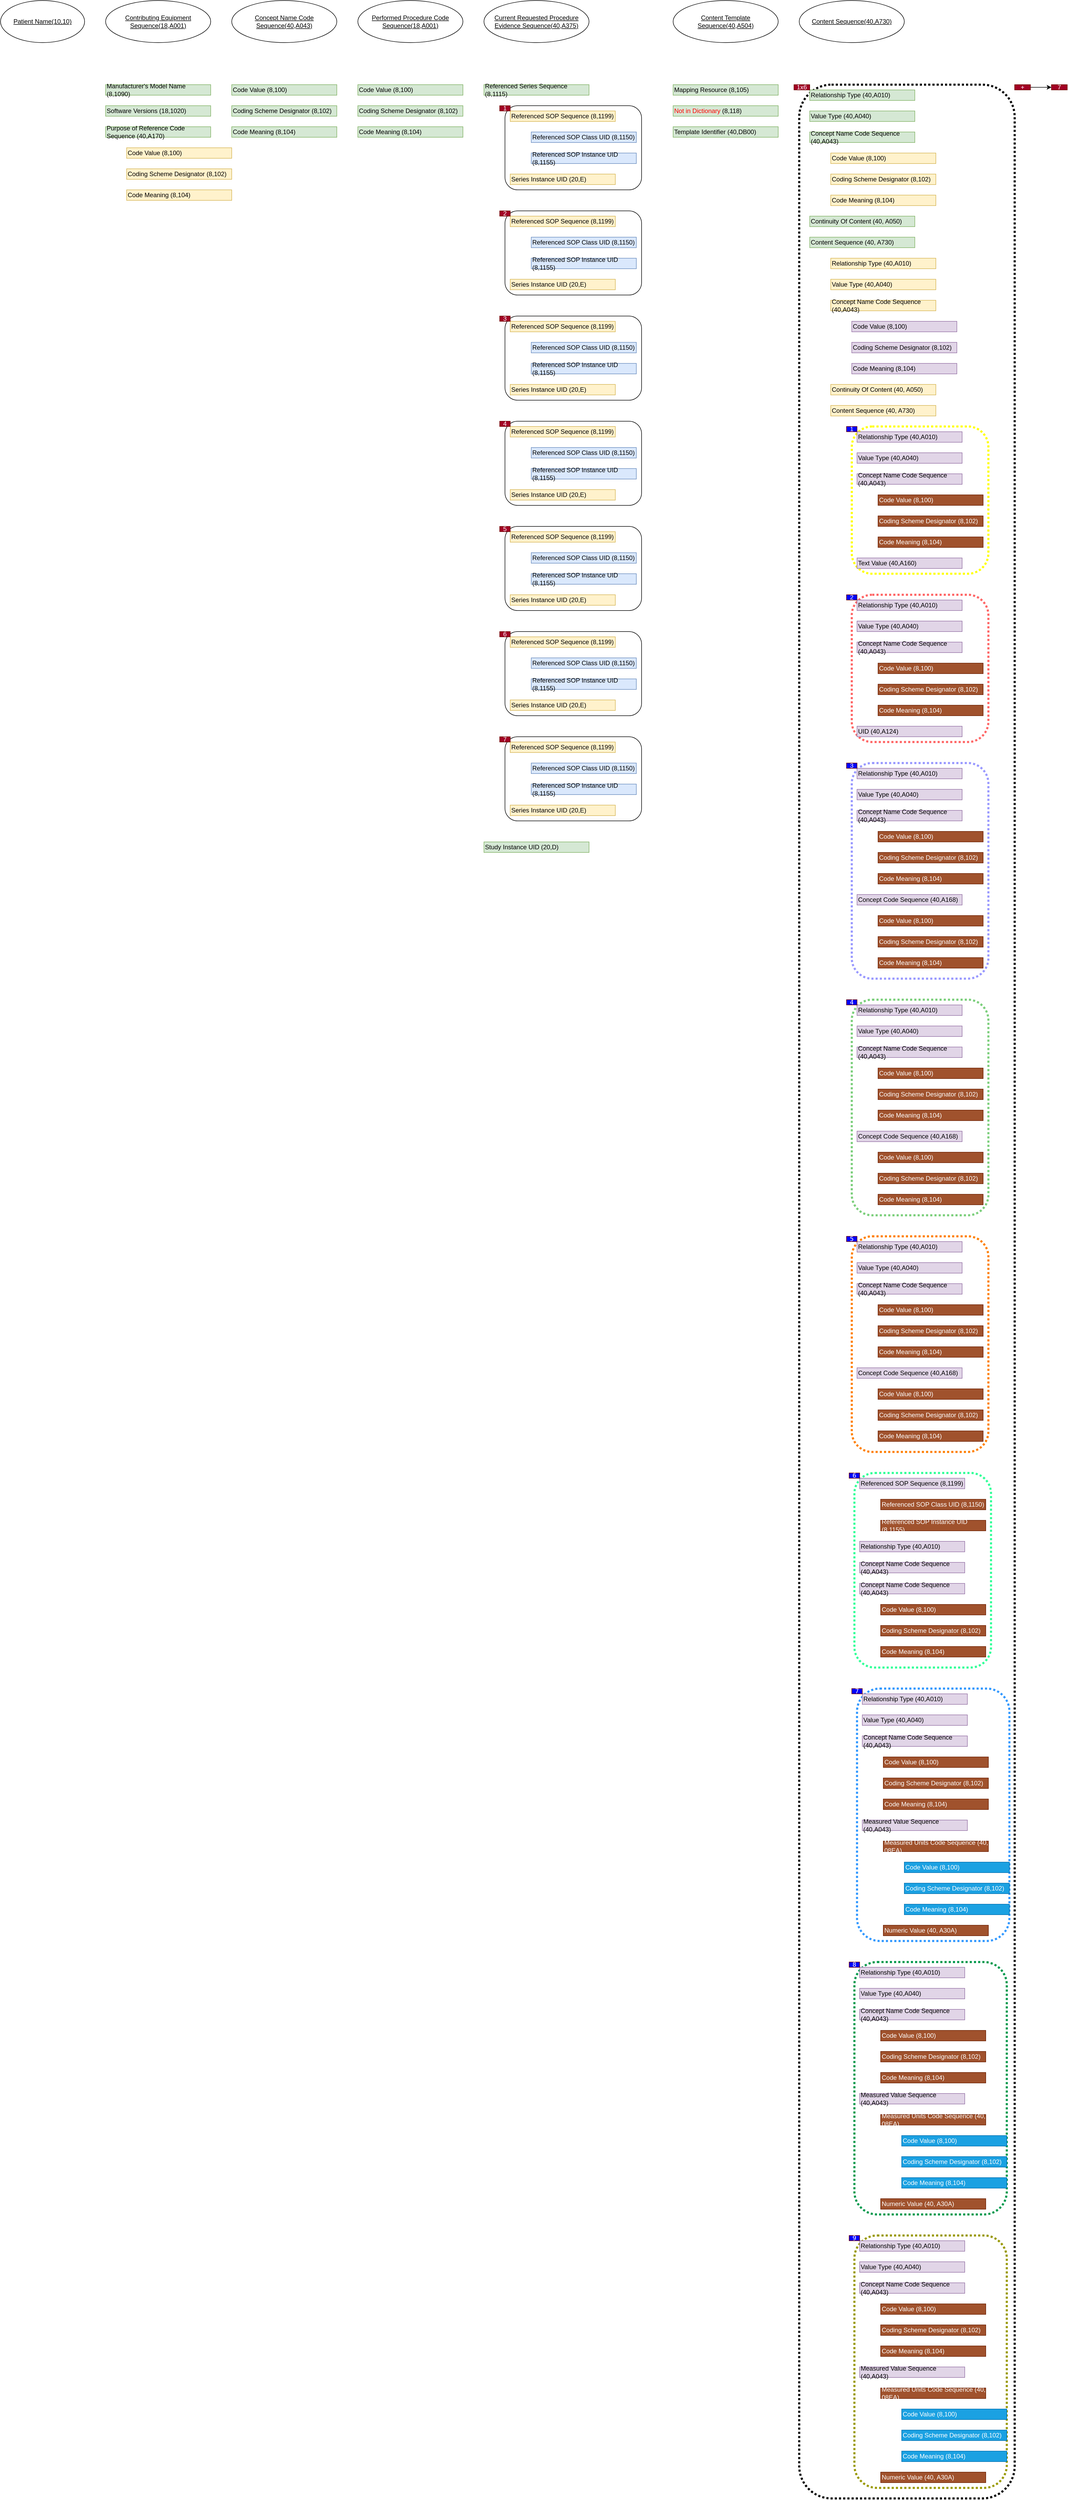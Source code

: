 <mxfile version="13.3.5" type="github">
  <diagram id="YNcn--Eb4MYJt73Dupsy" name="Page-1">
    <mxGraphModel dx="782" dy="446" grid="1" gridSize="10" guides="1" tooltips="1" connect="1" arrows="1" fold="1" page="1" pageScale="1" pageWidth="850" pageHeight="1100" math="0" shadow="0">
      <root>
        <mxCell id="0" />
        <mxCell id="1" parent="0" />
        <mxCell id="SjNW3VqROAEUk7hYalKs-120" value="" style="rounded=1;whiteSpace=wrap;html=1;shadow=0;glass=0;labelBackgroundColor=none;dashed=1;dashPattern=1 1;strokeWidth=4;fillColor=none;" vertex="1" parent="1">
          <mxGeometry x="1520" y="200" width="410" height="4590" as="geometry" />
        </mxCell>
        <mxCell id="SjNW3VqROAEUk7hYalKs-198" value="" style="rounded=1;whiteSpace=wrap;html=1;shadow=0;glass=1;dashed=1;dashPattern=1 1;labelBackgroundColor=none;strokeWidth=4;fillColor=none;strokeColor=#9999FF;" vertex="1" parent="1">
          <mxGeometry x="1620" y="1490" width="260" height="410" as="geometry" />
        </mxCell>
        <mxCell id="SjNW3VqROAEUk7hYalKs-184" value="" style="rounded=1;whiteSpace=wrap;html=1;shadow=0;glass=1;dashed=1;dashPattern=1 1;labelBackgroundColor=none;strokeWidth=4;fillColor=none;strokeColor=#FFFF00;" vertex="1" parent="1">
          <mxGeometry x="1620" y="850" width="260" height="280" as="geometry" />
        </mxCell>
        <mxCell id="SjNW3VqROAEUk7hYalKs-185" value="" style="rounded=1;whiteSpace=wrap;html=1;shadow=0;glass=1;dashed=1;dashPattern=1 1;labelBackgroundColor=none;strokeWidth=4;fillColor=none;strokeColor=#FF6666;" vertex="1" parent="1">
          <mxGeometry x="1620" y="1170" width="260" height="280" as="geometry" />
        </mxCell>
        <mxCell id="SjNW3VqROAEUk7hYalKs-45" value="" style="rounded=1;whiteSpace=wrap;html=1;shadow=0;glass=0;labelBackgroundColor=none;" vertex="1" parent="1">
          <mxGeometry x="960" y="240" width="260" height="160" as="geometry" />
        </mxCell>
        <mxCell id="SjNW3VqROAEUk7hYalKs-1" value="Patient Name(10,10)" style="ellipse;whiteSpace=wrap;html=1;align=center;fontStyle=4;" vertex="1" parent="1">
          <mxGeometry y="40" width="160" height="80" as="geometry" />
        </mxCell>
        <mxCell id="SjNW3VqROAEUk7hYalKs-2" value="Contributing Equipment Sequence(18,A001)" style="ellipse;whiteSpace=wrap;html=1;align=center;fontStyle=4;" vertex="1" parent="1">
          <mxGeometry x="200" y="40" width="200" height="80" as="geometry" />
        </mxCell>
        <mxCell id="SjNW3VqROAEUk7hYalKs-3" value="Concept Name Code Sequence(40,A043)" style="ellipse;whiteSpace=wrap;html=1;align=center;fontStyle=4;" vertex="1" parent="1">
          <mxGeometry x="440" y="40" width="200" height="80" as="geometry" />
        </mxCell>
        <mxCell id="SjNW3VqROAEUk7hYalKs-4" value="Performed Procedure Code Sequence(18,A001)" style="ellipse;whiteSpace=wrap;html=1;align=center;fontStyle=4;" vertex="1" parent="1">
          <mxGeometry x="680" y="40" width="200" height="80" as="geometry" />
        </mxCell>
        <mxCell id="SjNW3VqROAEUk7hYalKs-5" value="Current Requested Procedure Evidence Sequence(40,A375)" style="ellipse;whiteSpace=wrap;html=1;align=center;fontStyle=4;" vertex="1" parent="1">
          <mxGeometry x="920" y="40" width="200" height="80" as="geometry" />
        </mxCell>
        <mxCell id="SjNW3VqROAEUk7hYalKs-6" value="Content Template Sequence(40,A504)" style="ellipse;whiteSpace=wrap;html=1;align=center;fontStyle=4;" vertex="1" parent="1">
          <mxGeometry x="1280" y="40" width="200" height="80" as="geometry" />
        </mxCell>
        <mxCell id="SjNW3VqROAEUk7hYalKs-7" value="Content Sequence(40,A730)" style="ellipse;whiteSpace=wrap;html=1;align=center;fontStyle=4;" vertex="1" parent="1">
          <mxGeometry x="1520" y="40" width="200" height="80" as="geometry" />
        </mxCell>
        <mxCell id="SjNW3VqROAEUk7hYalKs-14" value="Code Value (8,100)" style="text;html=1;strokeColor=#d6b656;fillColor=#fff2cc;align=left;verticalAlign=middle;whiteSpace=wrap;rounded=0;glass=0;shadow=0;sketch=0;labelBackgroundColor=none;labelBorderColor=none;" vertex="1" parent="1">
          <mxGeometry x="240" y="320" width="200" height="20" as="geometry" />
        </mxCell>
        <mxCell id="SjNW3VqROAEUk7hYalKs-15" value="&lt;span style=&quot;text-align: center&quot;&gt;Manufacturer&#39;s Model Name (8,1090)&lt;/span&gt;" style="text;html=1;strokeColor=#82b366;fillColor=#d5e8d4;align=left;verticalAlign=middle;whiteSpace=wrap;rounded=0;labelBackgroundColor=none;labelBorderColor=none;" vertex="1" parent="1">
          <mxGeometry x="200" y="200" width="200" height="20" as="geometry" />
        </mxCell>
        <mxCell id="SjNW3VqROAEUk7hYalKs-16" value="&lt;span style=&quot;text-align: center&quot;&gt;Software Versions (18,1020)&lt;/span&gt;" style="text;html=1;strokeColor=#82b366;fillColor=#d5e8d4;align=left;verticalAlign=middle;whiteSpace=wrap;rounded=0;labelBackgroundColor=none;labelBorderColor=none;" vertex="1" parent="1">
          <mxGeometry x="200" y="240" width="200" height="20" as="geometry" />
        </mxCell>
        <mxCell id="SjNW3VqROAEUk7hYalKs-17" value="&lt;span style=&quot;text-align: center&quot;&gt;Purpose of Reference Code Sequence (40,A170)&lt;/span&gt;" style="text;html=1;strokeColor=#82b366;fillColor=#d5e8d4;align=left;verticalAlign=middle;whiteSpace=wrap;rounded=0;labelBackgroundColor=none;labelBorderColor=none;" vertex="1" parent="1">
          <mxGeometry x="200" y="280" width="200" height="20" as="geometry" />
        </mxCell>
        <mxCell id="SjNW3VqROAEUk7hYalKs-18" value="Coding Scheme Designator (8,102)" style="text;html=1;strokeColor=#d6b656;fillColor=#fff2cc;align=left;verticalAlign=middle;whiteSpace=wrap;rounded=0;glass=0;shadow=0;sketch=0;labelBackgroundColor=none;labelBorderColor=none;" vertex="1" parent="1">
          <mxGeometry x="240" y="360" width="200" height="20" as="geometry" />
        </mxCell>
        <mxCell id="SjNW3VqROAEUk7hYalKs-19" value="Code Meaning (8,104)" style="text;html=1;strokeColor=#d6b656;fillColor=#fff2cc;align=left;verticalAlign=middle;whiteSpace=wrap;rounded=0;glass=0;shadow=0;sketch=0;labelBackgroundColor=none;labelBorderColor=none;" vertex="1" parent="1">
          <mxGeometry x="240" y="400" width="200" height="20" as="geometry" />
        </mxCell>
        <mxCell id="SjNW3VqROAEUk7hYalKs-20" value="Code Value (8,100)" style="text;html=1;strokeColor=#82b366;fillColor=#d5e8d4;align=left;verticalAlign=middle;whiteSpace=wrap;rounded=0;glass=0;shadow=0;sketch=0;labelBackgroundColor=none;labelBorderColor=none;" vertex="1" parent="1">
          <mxGeometry x="440" y="200" width="200" height="20" as="geometry" />
        </mxCell>
        <mxCell id="SjNW3VqROAEUk7hYalKs-22" value="Coding Scheme Designator (8,102)" style="text;html=1;strokeColor=#82b366;fillColor=#d5e8d4;align=left;verticalAlign=middle;whiteSpace=wrap;rounded=0;glass=0;shadow=0;sketch=0;labelBackgroundColor=none;labelBorderColor=none;" vertex="1" parent="1">
          <mxGeometry x="440" y="240" width="200" height="20" as="geometry" />
        </mxCell>
        <mxCell id="SjNW3VqROAEUk7hYalKs-23" value="Code Meaning (8,104)" style="text;html=1;strokeColor=#82b366;fillColor=#d5e8d4;align=left;verticalAlign=middle;whiteSpace=wrap;rounded=0;glass=0;shadow=0;sketch=0;labelBackgroundColor=none;labelBorderColor=none;" vertex="1" parent="1">
          <mxGeometry x="440" y="280" width="200" height="20" as="geometry" />
        </mxCell>
        <mxCell id="SjNW3VqROAEUk7hYalKs-24" value="Code Value (8,100)" style="text;html=1;strokeColor=#82b366;fillColor=#d5e8d4;align=left;verticalAlign=middle;whiteSpace=wrap;rounded=0;glass=0;shadow=0;sketch=0;labelBackgroundColor=none;labelBorderColor=none;" vertex="1" parent="1">
          <mxGeometry x="680" y="200" width="200" height="20" as="geometry" />
        </mxCell>
        <mxCell id="SjNW3VqROAEUk7hYalKs-25" value="Coding Scheme Designator (8,102)" style="text;html=1;strokeColor=#82b366;fillColor=#d5e8d4;align=left;verticalAlign=middle;whiteSpace=wrap;rounded=0;glass=0;shadow=0;sketch=0;labelBackgroundColor=none;labelBorderColor=none;" vertex="1" parent="1">
          <mxGeometry x="680" y="240" width="200" height="20" as="geometry" />
        </mxCell>
        <mxCell id="SjNW3VqROAEUk7hYalKs-26" value="Code Meaning (8,104)" style="text;html=1;strokeColor=#82b366;fillColor=#d5e8d4;align=left;verticalAlign=middle;whiteSpace=wrap;rounded=0;glass=0;shadow=0;sketch=0;labelBackgroundColor=none;labelBorderColor=none;" vertex="1" parent="1">
          <mxGeometry x="680" y="280" width="200" height="20" as="geometry" />
        </mxCell>
        <mxCell id="SjNW3VqROAEUk7hYalKs-27" value="Referenced Series Sequence (8,1115)" style="text;html=1;strokeColor=#82b366;fillColor=#d5e8d4;align=left;verticalAlign=middle;whiteSpace=wrap;rounded=0;glass=0;shadow=0;sketch=0;labelBackgroundColor=none;labelBorderColor=none;" vertex="1" parent="1">
          <mxGeometry x="920" y="200" width="200" height="20" as="geometry" />
        </mxCell>
        <mxCell id="SjNW3VqROAEUk7hYalKs-28" value="Study Instance UID (20,D)" style="text;html=1;strokeColor=#82b366;fillColor=#d5e8d4;align=left;verticalAlign=middle;whiteSpace=wrap;rounded=0;glass=0;shadow=0;sketch=0;labelBackgroundColor=none;labelBorderColor=none;" vertex="1" parent="1">
          <mxGeometry x="920" y="1640" width="200" height="20" as="geometry" />
        </mxCell>
        <mxCell id="SjNW3VqROAEUk7hYalKs-29" value="Referenced SOP Sequence (8,1199)" style="text;html=1;strokeColor=#d6b656;fillColor=#fff2cc;align=left;verticalAlign=middle;whiteSpace=wrap;rounded=0;glass=0;shadow=0;sketch=0;labelBackgroundColor=none;labelBorderColor=none;" vertex="1" parent="1">
          <mxGeometry x="970" y="250" width="200" height="20" as="geometry" />
        </mxCell>
        <mxCell id="SjNW3VqROAEUk7hYalKs-30" value="Series Instance UID (20,E)" style="text;html=1;strokeColor=#d6b656;fillColor=#fff2cc;align=left;verticalAlign=middle;whiteSpace=wrap;rounded=0;glass=0;shadow=0;sketch=0;labelBackgroundColor=none;labelBorderColor=none;" vertex="1" parent="1">
          <mxGeometry x="970" y="370" width="200" height="20" as="geometry" />
        </mxCell>
        <mxCell id="SjNW3VqROAEUk7hYalKs-31" value="Referenced SOP Class UID (8,1150)" style="text;html=1;strokeColor=#6c8ebf;fillColor=#dae8fc;align=left;verticalAlign=middle;whiteSpace=wrap;rounded=0;glass=0;shadow=0;sketch=0;labelBackgroundColor=none;labelBorderColor=none;" vertex="1" parent="1">
          <mxGeometry x="1010" y="290" width="200" height="20" as="geometry" />
        </mxCell>
        <mxCell id="SjNW3VqROAEUk7hYalKs-32" value="Referenced SOP Instance UID (8,1155)" style="text;html=1;strokeColor=#6c8ebf;fillColor=#dae8fc;align=left;verticalAlign=middle;whiteSpace=wrap;rounded=0;glass=0;shadow=0;sketch=0;labelBackgroundColor=none;labelBorderColor=none;" vertex="1" parent="1">
          <mxGeometry x="1010" y="330" width="200" height="20" as="geometry" />
        </mxCell>
        <mxCell id="SjNW3VqROAEUk7hYalKs-50" value="" style="rounded=1;whiteSpace=wrap;html=1;shadow=0;glass=0;labelBackgroundColor=none;" vertex="1" parent="1">
          <mxGeometry x="960" y="440" width="260" height="160" as="geometry" />
        </mxCell>
        <mxCell id="SjNW3VqROAEUk7hYalKs-51" value="Referenced SOP Sequence (8,1199)" style="text;html=1;strokeColor=#d6b656;fillColor=#fff2cc;align=left;verticalAlign=middle;whiteSpace=wrap;rounded=0;glass=0;shadow=0;sketch=0;labelBackgroundColor=none;labelBorderColor=none;" vertex="1" parent="1">
          <mxGeometry x="970" y="450" width="200" height="20" as="geometry" />
        </mxCell>
        <mxCell id="SjNW3VqROAEUk7hYalKs-52" value="Series Instance UID (20,E)" style="text;html=1;strokeColor=#d6b656;fillColor=#fff2cc;align=left;verticalAlign=middle;whiteSpace=wrap;rounded=0;glass=0;shadow=0;sketch=0;labelBackgroundColor=none;labelBorderColor=none;" vertex="1" parent="1">
          <mxGeometry x="970" y="570" width="200" height="20" as="geometry" />
        </mxCell>
        <mxCell id="SjNW3VqROAEUk7hYalKs-53" value="Referenced SOP Class UID (8,1150)" style="text;html=1;strokeColor=#6c8ebf;fillColor=#dae8fc;align=left;verticalAlign=middle;whiteSpace=wrap;rounded=0;glass=0;shadow=0;sketch=0;labelBackgroundColor=none;labelBorderColor=none;" vertex="1" parent="1">
          <mxGeometry x="1010" y="490" width="200" height="20" as="geometry" />
        </mxCell>
        <mxCell id="SjNW3VqROAEUk7hYalKs-54" value="Referenced SOP Instance UID (8,1155)" style="text;html=1;strokeColor=#6c8ebf;fillColor=#dae8fc;align=left;verticalAlign=middle;whiteSpace=wrap;rounded=0;glass=0;shadow=0;sketch=0;labelBackgroundColor=none;labelBorderColor=none;" vertex="1" parent="1">
          <mxGeometry x="1010" y="530" width="200" height="20" as="geometry" />
        </mxCell>
        <mxCell id="SjNW3VqROAEUk7hYalKs-55" value="" style="rounded=1;whiteSpace=wrap;html=1;shadow=0;glass=0;labelBackgroundColor=none;" vertex="1" parent="1">
          <mxGeometry x="960" y="640" width="260" height="160" as="geometry" />
        </mxCell>
        <mxCell id="SjNW3VqROAEUk7hYalKs-56" value="Referenced SOP Sequence (8,1199)" style="text;html=1;strokeColor=#d6b656;fillColor=#fff2cc;align=left;verticalAlign=middle;whiteSpace=wrap;rounded=0;glass=0;shadow=0;sketch=0;labelBackgroundColor=none;labelBorderColor=none;" vertex="1" parent="1">
          <mxGeometry x="970" y="650" width="200" height="20" as="geometry" />
        </mxCell>
        <mxCell id="SjNW3VqROAEUk7hYalKs-57" value="Series Instance UID (20,E)" style="text;html=1;strokeColor=#d6b656;fillColor=#fff2cc;align=left;verticalAlign=middle;whiteSpace=wrap;rounded=0;glass=0;shadow=0;sketch=0;labelBackgroundColor=none;labelBorderColor=none;" vertex="1" parent="1">
          <mxGeometry x="970" y="770" width="200" height="20" as="geometry" />
        </mxCell>
        <mxCell id="SjNW3VqROAEUk7hYalKs-58" value="Referenced SOP Class UID (8,1150)" style="text;html=1;strokeColor=#6c8ebf;fillColor=#dae8fc;align=left;verticalAlign=middle;whiteSpace=wrap;rounded=0;glass=0;shadow=0;sketch=0;labelBackgroundColor=none;labelBorderColor=none;" vertex="1" parent="1">
          <mxGeometry x="1010" y="690" width="200" height="20" as="geometry" />
        </mxCell>
        <mxCell id="SjNW3VqROAEUk7hYalKs-59" value="Referenced SOP Instance UID (8,1155)" style="text;html=1;strokeColor=#6c8ebf;fillColor=#dae8fc;align=left;verticalAlign=middle;whiteSpace=wrap;rounded=0;glass=0;shadow=0;sketch=0;labelBackgroundColor=none;labelBorderColor=none;" vertex="1" parent="1">
          <mxGeometry x="1010" y="730" width="200" height="20" as="geometry" />
        </mxCell>
        <mxCell id="SjNW3VqROAEUk7hYalKs-60" value="" style="rounded=1;whiteSpace=wrap;html=1;shadow=0;glass=0;labelBackgroundColor=none;" vertex="1" parent="1">
          <mxGeometry x="960" y="840" width="260" height="160" as="geometry" />
        </mxCell>
        <mxCell id="SjNW3VqROAEUk7hYalKs-61" value="Referenced SOP Sequence (8,1199)" style="text;html=1;strokeColor=#d6b656;fillColor=#fff2cc;align=left;verticalAlign=middle;whiteSpace=wrap;rounded=0;glass=0;shadow=0;sketch=0;labelBackgroundColor=none;labelBorderColor=none;" vertex="1" parent="1">
          <mxGeometry x="970" y="850" width="200" height="20" as="geometry" />
        </mxCell>
        <mxCell id="SjNW3VqROAEUk7hYalKs-62" value="Series Instance UID (20,E)" style="text;html=1;strokeColor=#d6b656;fillColor=#fff2cc;align=left;verticalAlign=middle;whiteSpace=wrap;rounded=0;glass=0;shadow=0;sketch=0;labelBackgroundColor=none;labelBorderColor=none;" vertex="1" parent="1">
          <mxGeometry x="970" y="970" width="200" height="20" as="geometry" />
        </mxCell>
        <mxCell id="SjNW3VqROAEUk7hYalKs-63" value="Referenced SOP Class UID (8,1150)" style="text;html=1;strokeColor=#6c8ebf;fillColor=#dae8fc;align=left;verticalAlign=middle;whiteSpace=wrap;rounded=0;glass=0;shadow=0;sketch=0;labelBackgroundColor=none;labelBorderColor=none;" vertex="1" parent="1">
          <mxGeometry x="1010" y="890" width="200" height="20" as="geometry" />
        </mxCell>
        <mxCell id="SjNW3VqROAEUk7hYalKs-64" value="Referenced SOP Instance UID (8,1155)" style="text;html=1;strokeColor=#6c8ebf;fillColor=#dae8fc;align=left;verticalAlign=middle;whiteSpace=wrap;rounded=0;glass=0;shadow=0;sketch=0;labelBackgroundColor=none;labelBorderColor=none;" vertex="1" parent="1">
          <mxGeometry x="1010" y="930" width="200" height="20" as="geometry" />
        </mxCell>
        <mxCell id="SjNW3VqROAEUk7hYalKs-65" value="" style="rounded=1;whiteSpace=wrap;html=1;shadow=0;glass=0;labelBackgroundColor=none;" vertex="1" parent="1">
          <mxGeometry x="960" y="1040" width="260" height="160" as="geometry" />
        </mxCell>
        <mxCell id="SjNW3VqROAEUk7hYalKs-66" value="Referenced SOP Sequence (8,1199)" style="text;html=1;strokeColor=#d6b656;fillColor=#fff2cc;align=left;verticalAlign=middle;whiteSpace=wrap;rounded=0;glass=0;shadow=0;sketch=0;labelBackgroundColor=none;labelBorderColor=none;" vertex="1" parent="1">
          <mxGeometry x="970" y="1050" width="200" height="20" as="geometry" />
        </mxCell>
        <mxCell id="SjNW3VqROAEUk7hYalKs-67" value="Series Instance UID (20,E)" style="text;html=1;strokeColor=#d6b656;fillColor=#fff2cc;align=left;verticalAlign=middle;whiteSpace=wrap;rounded=0;glass=0;shadow=0;sketch=0;labelBackgroundColor=none;labelBorderColor=none;" vertex="1" parent="1">
          <mxGeometry x="970" y="1170" width="200" height="20" as="geometry" />
        </mxCell>
        <mxCell id="SjNW3VqROAEUk7hYalKs-68" value="Referenced SOP Class UID (8,1150)" style="text;html=1;strokeColor=#6c8ebf;fillColor=#dae8fc;align=left;verticalAlign=middle;whiteSpace=wrap;rounded=0;glass=0;shadow=0;sketch=0;labelBackgroundColor=none;labelBorderColor=none;" vertex="1" parent="1">
          <mxGeometry x="1010" y="1090" width="200" height="20" as="geometry" />
        </mxCell>
        <mxCell id="SjNW3VqROAEUk7hYalKs-69" value="Referenced SOP Instance UID (8,1155)" style="text;html=1;strokeColor=#6c8ebf;fillColor=#dae8fc;align=left;verticalAlign=middle;whiteSpace=wrap;rounded=0;glass=0;shadow=0;sketch=0;labelBackgroundColor=none;labelBorderColor=none;" vertex="1" parent="1">
          <mxGeometry x="1010" y="1130" width="200" height="20" as="geometry" />
        </mxCell>
        <mxCell id="SjNW3VqROAEUk7hYalKs-70" value="" style="rounded=1;whiteSpace=wrap;html=1;shadow=0;glass=0;labelBackgroundColor=none;" vertex="1" parent="1">
          <mxGeometry x="960" y="1240" width="260" height="160" as="geometry" />
        </mxCell>
        <mxCell id="SjNW3VqROAEUk7hYalKs-71" value="Referenced SOP Sequence (8,1199)" style="text;html=1;strokeColor=#d6b656;fillColor=#fff2cc;align=left;verticalAlign=middle;whiteSpace=wrap;rounded=0;glass=0;shadow=0;sketch=0;labelBackgroundColor=none;labelBorderColor=none;" vertex="1" parent="1">
          <mxGeometry x="970" y="1250" width="200" height="20" as="geometry" />
        </mxCell>
        <mxCell id="SjNW3VqROAEUk7hYalKs-72" value="Series Instance UID (20,E)" style="text;html=1;strokeColor=#d6b656;fillColor=#fff2cc;align=left;verticalAlign=middle;whiteSpace=wrap;rounded=0;glass=0;shadow=0;sketch=0;labelBackgroundColor=none;labelBorderColor=none;" vertex="1" parent="1">
          <mxGeometry x="970" y="1370" width="200" height="20" as="geometry" />
        </mxCell>
        <mxCell id="SjNW3VqROAEUk7hYalKs-73" value="Referenced SOP Class UID (8,1150)" style="text;html=1;strokeColor=#6c8ebf;fillColor=#dae8fc;align=left;verticalAlign=middle;whiteSpace=wrap;rounded=0;glass=0;shadow=0;sketch=0;labelBackgroundColor=none;labelBorderColor=none;" vertex="1" parent="1">
          <mxGeometry x="1010" y="1290" width="200" height="20" as="geometry" />
        </mxCell>
        <mxCell id="SjNW3VqROAEUk7hYalKs-74" value="Referenced SOP Instance UID (8,1155)" style="text;html=1;strokeColor=#6c8ebf;fillColor=#dae8fc;align=left;verticalAlign=middle;whiteSpace=wrap;rounded=0;glass=0;shadow=0;sketch=0;labelBackgroundColor=none;labelBorderColor=none;" vertex="1" parent="1">
          <mxGeometry x="1010" y="1330" width="200" height="20" as="geometry" />
        </mxCell>
        <mxCell id="SjNW3VqROAEUk7hYalKs-75" value="" style="rounded=1;whiteSpace=wrap;html=1;shadow=0;glass=0;labelBackgroundColor=none;" vertex="1" parent="1">
          <mxGeometry x="960" y="1440" width="260" height="160" as="geometry" />
        </mxCell>
        <mxCell id="SjNW3VqROAEUk7hYalKs-76" value="Referenced SOP Sequence (8,1199)" style="text;html=1;strokeColor=#d6b656;fillColor=#fff2cc;align=left;verticalAlign=middle;whiteSpace=wrap;rounded=0;glass=0;shadow=0;sketch=0;labelBackgroundColor=none;labelBorderColor=none;" vertex="1" parent="1">
          <mxGeometry x="970" y="1450" width="200" height="20" as="geometry" />
        </mxCell>
        <mxCell id="SjNW3VqROAEUk7hYalKs-77" value="Series Instance UID (20,E)" style="text;html=1;strokeColor=#d6b656;fillColor=#fff2cc;align=left;verticalAlign=middle;whiteSpace=wrap;rounded=0;glass=0;shadow=0;sketch=0;labelBackgroundColor=none;labelBorderColor=none;" vertex="1" parent="1">
          <mxGeometry x="970" y="1570" width="200" height="20" as="geometry" />
        </mxCell>
        <mxCell id="SjNW3VqROAEUk7hYalKs-78" value="Referenced SOP Class UID (8,1150)" style="text;html=1;strokeColor=#6c8ebf;fillColor=#dae8fc;align=left;verticalAlign=middle;whiteSpace=wrap;rounded=0;glass=0;shadow=0;sketch=0;labelBackgroundColor=none;labelBorderColor=none;" vertex="1" parent="1">
          <mxGeometry x="1010" y="1490" width="200" height="20" as="geometry" />
        </mxCell>
        <mxCell id="SjNW3VqROAEUk7hYalKs-79" value="Referenced SOP Instance UID (8,1155)" style="text;html=1;strokeColor=#6c8ebf;fillColor=#dae8fc;align=left;verticalAlign=middle;whiteSpace=wrap;rounded=0;glass=0;shadow=0;sketch=0;labelBackgroundColor=none;labelBorderColor=none;" vertex="1" parent="1">
          <mxGeometry x="1010" y="1530" width="200" height="20" as="geometry" />
        </mxCell>
        <mxCell id="SjNW3VqROAEUk7hYalKs-80" value="1" style="text;html=1;strokeColor=#6F0000;fillColor=#a20025;align=center;verticalAlign=middle;whiteSpace=wrap;rounded=0;shadow=0;glass=0;labelBackgroundColor=none;fontColor=#ffffff;" vertex="1" parent="1">
          <mxGeometry x="950" y="240" width="20" height="10" as="geometry" />
        </mxCell>
        <mxCell id="SjNW3VqROAEUk7hYalKs-81" value="2" style="text;html=1;strokeColor=#6F0000;fillColor=#a20025;align=center;verticalAlign=middle;whiteSpace=wrap;rounded=0;shadow=0;glass=0;labelBackgroundColor=none;fontColor=#ffffff;" vertex="1" parent="1">
          <mxGeometry x="950" y="440" width="20" height="10" as="geometry" />
        </mxCell>
        <mxCell id="SjNW3VqROAEUk7hYalKs-82" value="3" style="text;html=1;strokeColor=#6F0000;fillColor=#a20025;align=center;verticalAlign=middle;whiteSpace=wrap;rounded=0;shadow=0;glass=0;labelBackgroundColor=none;fontColor=#ffffff;" vertex="1" parent="1">
          <mxGeometry x="950" y="640" width="20" height="10" as="geometry" />
        </mxCell>
        <mxCell id="SjNW3VqROAEUk7hYalKs-87" value="4" style="text;html=1;strokeColor=#6F0000;fillColor=#a20025;align=center;verticalAlign=middle;whiteSpace=wrap;rounded=0;shadow=0;glass=0;labelBackgroundColor=none;fontColor=#ffffff;" vertex="1" parent="1">
          <mxGeometry x="950" y="840" width="20" height="10" as="geometry" />
        </mxCell>
        <mxCell id="SjNW3VqROAEUk7hYalKs-90" value="5" style="text;html=1;strokeColor=#6F0000;fillColor=#a20025;align=center;verticalAlign=middle;whiteSpace=wrap;rounded=0;shadow=0;glass=0;labelBackgroundColor=none;fontColor=#ffffff;" vertex="1" parent="1">
          <mxGeometry x="950" y="1040" width="20" height="10" as="geometry" />
        </mxCell>
        <mxCell id="SjNW3VqROAEUk7hYalKs-91" value="6" style="text;html=1;strokeColor=#6F0000;fillColor=#a20025;align=center;verticalAlign=middle;whiteSpace=wrap;rounded=0;shadow=0;glass=0;labelBackgroundColor=none;fontColor=#ffffff;" vertex="1" parent="1">
          <mxGeometry x="950" y="1240" width="20" height="10" as="geometry" />
        </mxCell>
        <mxCell id="SjNW3VqROAEUk7hYalKs-92" value="7" style="text;html=1;strokeColor=#6F0000;fillColor=#a20025;align=center;verticalAlign=middle;whiteSpace=wrap;rounded=0;shadow=0;glass=0;labelBackgroundColor=none;fontColor=#ffffff;" vertex="1" parent="1">
          <mxGeometry x="950" y="1440" width="20" height="10" as="geometry" />
        </mxCell>
        <mxCell id="SjNW3VqROAEUk7hYalKs-93" value="Mapping Resource (8,105)" style="text;html=1;strokeColor=#82b366;fillColor=#d5e8d4;align=left;verticalAlign=middle;whiteSpace=wrap;rounded=0;glass=0;shadow=0;sketch=0;labelBackgroundColor=none;labelBorderColor=none;" vertex="1" parent="1">
          <mxGeometry x="1280" y="200" width="200" height="20" as="geometry" />
        </mxCell>
        <mxCell id="SjNW3VqROAEUk7hYalKs-94" value="&lt;font color=&quot;#ff0000&quot;&gt;Not in Dictionary&lt;/font&gt; (8,118)" style="text;html=1;strokeColor=#82b366;fillColor=#d5e8d4;align=left;verticalAlign=middle;whiteSpace=wrap;rounded=0;glass=0;shadow=0;sketch=0;labelBackgroundColor=none;labelBorderColor=none;" vertex="1" parent="1">
          <mxGeometry x="1280" y="240" width="200" height="20" as="geometry" />
        </mxCell>
        <mxCell id="SjNW3VqROAEUk7hYalKs-95" value="Template Identifier (40,DB00)" style="text;html=1;strokeColor=#82b366;fillColor=#d5e8d4;align=left;verticalAlign=middle;whiteSpace=wrap;rounded=0;glass=0;shadow=0;sketch=0;labelBackgroundColor=none;labelBorderColor=none;" vertex="1" parent="1">
          <mxGeometry x="1280" y="280" width="200" height="20" as="geometry" />
        </mxCell>
        <mxCell id="SjNW3VqROAEUk7hYalKs-96" value="Relationship Type (40,A010)" style="text;html=1;strokeColor=#82b366;fillColor=#d5e8d4;align=left;verticalAlign=middle;whiteSpace=wrap;rounded=0;glass=0;shadow=0;sketch=0;labelBackgroundColor=none;labelBorderColor=none;" vertex="1" parent="1">
          <mxGeometry x="1540" y="210" width="200" height="20" as="geometry" />
        </mxCell>
        <mxCell id="SjNW3VqROAEUk7hYalKs-97" value="Value Type (40,A040)" style="text;html=1;strokeColor=#82b366;fillColor=#d5e8d4;align=left;verticalAlign=middle;whiteSpace=wrap;rounded=0;glass=0;shadow=0;sketch=0;labelBackgroundColor=none;labelBorderColor=none;" vertex="1" parent="1">
          <mxGeometry x="1540" y="250" width="200" height="20" as="geometry" />
        </mxCell>
        <mxCell id="SjNW3VqROAEUk7hYalKs-98" value="Concept Name Code Sequence (40,A043)" style="text;html=1;strokeColor=#82b366;fillColor=#d5e8d4;align=left;verticalAlign=middle;whiteSpace=wrap;rounded=0;glass=0;shadow=0;sketch=0;labelBackgroundColor=none;labelBorderColor=none;" vertex="1" parent="1">
          <mxGeometry x="1540" y="290" width="200" height="20" as="geometry" />
        </mxCell>
        <mxCell id="SjNW3VqROAEUk7hYalKs-99" value="Continuity Of Content (40, A050)" style="text;html=1;strokeColor=#82b366;fillColor=#d5e8d4;align=left;verticalAlign=middle;whiteSpace=wrap;rounded=0;glass=0;shadow=0;sketch=0;labelBackgroundColor=none;labelBorderColor=none;" vertex="1" parent="1">
          <mxGeometry x="1540" y="450" width="200" height="20" as="geometry" />
        </mxCell>
        <mxCell id="SjNW3VqROAEUk7hYalKs-100" value="Content Sequence (40, A730)" style="text;html=1;strokeColor=#82b366;fillColor=#d5e8d4;align=left;verticalAlign=middle;whiteSpace=wrap;rounded=0;glass=0;shadow=0;sketch=0;labelBackgroundColor=none;labelBorderColor=none;" vertex="1" parent="1">
          <mxGeometry x="1540" y="490" width="200" height="20" as="geometry" />
        </mxCell>
        <mxCell id="SjNW3VqROAEUk7hYalKs-102" value="Code Value (8,100)" style="text;html=1;strokeColor=#d6b656;fillColor=#fff2cc;align=left;verticalAlign=middle;whiteSpace=wrap;rounded=0;glass=0;shadow=0;sketch=0;labelBackgroundColor=none;labelBorderColor=none;" vertex="1" parent="1">
          <mxGeometry x="1580" y="330" width="200" height="20" as="geometry" />
        </mxCell>
        <mxCell id="SjNW3VqROAEUk7hYalKs-103" value="Coding Scheme Designator (8,102)" style="text;html=1;strokeColor=#d6b656;fillColor=#fff2cc;align=left;verticalAlign=middle;whiteSpace=wrap;rounded=0;glass=0;shadow=0;sketch=0;labelBackgroundColor=none;labelBorderColor=none;" vertex="1" parent="1">
          <mxGeometry x="1580" y="370" width="200" height="20" as="geometry" />
        </mxCell>
        <mxCell id="SjNW3VqROAEUk7hYalKs-104" value="Code Meaning (8,104)" style="text;html=1;strokeColor=#d6b656;fillColor=#fff2cc;align=left;verticalAlign=middle;whiteSpace=wrap;rounded=0;glass=0;shadow=0;sketch=0;labelBackgroundColor=none;labelBorderColor=none;" vertex="1" parent="1">
          <mxGeometry x="1580" y="410" width="200" height="20" as="geometry" />
        </mxCell>
        <mxCell id="SjNW3VqROAEUk7hYalKs-105" value="Relationship Type (40,A010)" style="text;html=1;strokeColor=#d6b656;fillColor=#fff2cc;align=left;verticalAlign=middle;whiteSpace=wrap;rounded=0;glass=0;shadow=0;sketch=0;labelBackgroundColor=none;labelBorderColor=none;" vertex="1" parent="1">
          <mxGeometry x="1580" y="530" width="200" height="20" as="geometry" />
        </mxCell>
        <mxCell id="SjNW3VqROAEUk7hYalKs-106" value="Value Type (40,A040)" style="text;html=1;strokeColor=#d6b656;fillColor=#fff2cc;align=left;verticalAlign=middle;whiteSpace=wrap;rounded=0;glass=0;shadow=0;sketch=0;labelBackgroundColor=none;labelBorderColor=none;" vertex="1" parent="1">
          <mxGeometry x="1580" y="570" width="200" height="20" as="geometry" />
        </mxCell>
        <mxCell id="SjNW3VqROAEUk7hYalKs-107" value="Concept Name Code Sequence (40,A043)" style="text;html=1;strokeColor=#d6b656;fillColor=#fff2cc;align=left;verticalAlign=middle;whiteSpace=wrap;rounded=0;glass=0;shadow=0;sketch=0;labelBackgroundColor=none;labelBorderColor=none;" vertex="1" parent="1">
          <mxGeometry x="1580" y="610" width="200" height="20" as="geometry" />
        </mxCell>
        <mxCell id="SjNW3VqROAEUk7hYalKs-108" value="Continuity Of Content (40, A050)" style="text;html=1;strokeColor=#d6b656;fillColor=#fff2cc;align=left;verticalAlign=middle;whiteSpace=wrap;rounded=0;glass=0;shadow=0;sketch=0;labelBackgroundColor=none;labelBorderColor=none;" vertex="1" parent="1">
          <mxGeometry x="1580" y="770" width="200" height="20" as="geometry" />
        </mxCell>
        <mxCell id="SjNW3VqROAEUk7hYalKs-109" value="Content Sequence (40, A730)" style="text;html=1;strokeColor=#d6b656;fillColor=#fff2cc;align=left;verticalAlign=middle;whiteSpace=wrap;rounded=0;glass=0;shadow=0;sketch=0;labelBackgroundColor=none;labelBorderColor=none;" vertex="1" parent="1">
          <mxGeometry x="1580" y="810" width="200" height="20" as="geometry" />
        </mxCell>
        <mxCell id="SjNW3VqROAEUk7hYalKs-110" value="Code Value (8,100)" style="text;html=1;strokeColor=#6D1F00;fillColor=#a0522d;align=left;verticalAlign=middle;whiteSpace=wrap;rounded=0;glass=0;shadow=0;sketch=0;labelBackgroundColor=none;labelBorderColor=none;fontColor=#ffffff;" vertex="1" parent="1">
          <mxGeometry x="1670" y="980" width="200" height="20" as="geometry" />
        </mxCell>
        <mxCell id="SjNW3VqROAEUk7hYalKs-111" value="Coding Scheme Designator (8,102)" style="text;html=1;strokeColor=#6D1F00;fillColor=#a0522d;align=left;verticalAlign=middle;whiteSpace=wrap;rounded=0;glass=0;shadow=0;sketch=0;labelBackgroundColor=none;labelBorderColor=none;fontColor=#ffffff;" vertex="1" parent="1">
          <mxGeometry x="1670" y="1020" width="200" height="20" as="geometry" />
        </mxCell>
        <mxCell id="SjNW3VqROAEUk7hYalKs-112" value="Code Meaning (8,104)" style="text;html=1;strokeColor=#6D1F00;fillColor=#a0522d;align=left;verticalAlign=middle;whiteSpace=wrap;rounded=0;glass=0;shadow=0;sketch=0;labelBackgroundColor=none;labelBorderColor=none;fontColor=#ffffff;" vertex="1" parent="1">
          <mxGeometry x="1670" y="1060" width="200" height="20" as="geometry" />
        </mxCell>
        <mxCell id="SjNW3VqROAEUk7hYalKs-113" value="Relationship Type (40,A010)" style="text;html=1;strokeColor=#9673a6;fillColor=#e1d5e7;align=left;verticalAlign=middle;whiteSpace=wrap;rounded=0;glass=0;shadow=0;sketch=0;labelBackgroundColor=none;labelBorderColor=none;" vertex="1" parent="1">
          <mxGeometry x="1630" y="860" width="200" height="20" as="geometry" />
        </mxCell>
        <mxCell id="SjNW3VqROAEUk7hYalKs-114" value="Value Type (40,A040)" style="text;html=1;strokeColor=#9673a6;fillColor=#e1d5e7;align=left;verticalAlign=middle;whiteSpace=wrap;rounded=0;glass=0;shadow=0;sketch=0;labelBackgroundColor=none;labelBorderColor=none;" vertex="1" parent="1">
          <mxGeometry x="1630" y="900" width="200" height="20" as="geometry" />
        </mxCell>
        <mxCell id="SjNW3VqROAEUk7hYalKs-115" value="Concept Name Code Sequence (40,A043)" style="text;html=1;strokeColor=#9673a6;fillColor=#e1d5e7;align=left;verticalAlign=middle;whiteSpace=wrap;rounded=0;glass=0;shadow=0;sketch=0;labelBackgroundColor=none;labelBorderColor=none;" vertex="1" parent="1">
          <mxGeometry x="1630" y="940" width="200" height="20" as="geometry" />
        </mxCell>
        <mxCell id="SjNW3VqROAEUk7hYalKs-116" value="Text Value (40,A160)" style="text;html=1;strokeColor=#9673a6;fillColor=#e1d5e7;align=left;verticalAlign=middle;whiteSpace=wrap;rounded=0;glass=0;shadow=0;sketch=0;labelBackgroundColor=none;labelBorderColor=none;" vertex="1" parent="1">
          <mxGeometry x="1630" y="1100" width="200" height="20" as="geometry" />
        </mxCell>
        <mxCell id="SjNW3VqROAEUk7hYalKs-117" value="Code Value (8,100)" style="text;html=1;strokeColor=#9673a6;fillColor=#e1d5e7;align=left;verticalAlign=middle;whiteSpace=wrap;rounded=0;glass=0;shadow=0;sketch=0;labelBackgroundColor=none;labelBorderColor=none;" vertex="1" parent="1">
          <mxGeometry x="1620" y="650" width="200" height="20" as="geometry" />
        </mxCell>
        <mxCell id="SjNW3VqROAEUk7hYalKs-118" value="Coding Scheme Designator (8,102)" style="text;html=1;strokeColor=#9673a6;fillColor=#e1d5e7;align=left;verticalAlign=middle;whiteSpace=wrap;rounded=0;glass=0;shadow=0;sketch=0;labelBackgroundColor=none;labelBorderColor=none;" vertex="1" parent="1">
          <mxGeometry x="1620" y="690" width="200" height="20" as="geometry" />
        </mxCell>
        <mxCell id="SjNW3VqROAEUk7hYalKs-119" value="Code Meaning (8,104)" style="text;html=1;strokeColor=#9673a6;fillColor=#e1d5e7;align=left;verticalAlign=middle;whiteSpace=wrap;rounded=0;glass=0;shadow=0;sketch=0;labelBackgroundColor=none;labelBorderColor=none;" vertex="1" parent="1">
          <mxGeometry x="1620" y="730" width="200" height="20" as="geometry" />
        </mxCell>
        <mxCell id="SjNW3VqROAEUk7hYalKs-123" value="1x6" style="text;html=1;strokeColor=#6F0000;fillColor=#a20025;align=center;verticalAlign=middle;whiteSpace=wrap;rounded=0;shadow=0;glass=0;labelBackgroundColor=none;fontColor=#ffffff;" vertex="1" parent="1">
          <mxGeometry x="1510" y="200" width="30" height="10" as="geometry" />
        </mxCell>
        <mxCell id="SjNW3VqROAEUk7hYalKs-176" value="Relationship Type (40,A010)" style="text;html=1;strokeColor=#9673a6;fillColor=#e1d5e7;align=left;verticalAlign=middle;whiteSpace=wrap;rounded=0;glass=0;shadow=0;sketch=0;labelBackgroundColor=none;labelBorderColor=none;" vertex="1" parent="1">
          <mxGeometry x="1630" y="1180" width="200" height="20" as="geometry" />
        </mxCell>
        <mxCell id="SjNW3VqROAEUk7hYalKs-177" value="Value Type (40,A040)" style="text;html=1;strokeColor=#9673a6;fillColor=#e1d5e7;align=left;verticalAlign=middle;whiteSpace=wrap;rounded=0;glass=0;shadow=0;sketch=0;labelBackgroundColor=none;labelBorderColor=none;" vertex="1" parent="1">
          <mxGeometry x="1630" y="1220" width="200" height="20" as="geometry" />
        </mxCell>
        <mxCell id="SjNW3VqROAEUk7hYalKs-178" value="Concept Name Code Sequence (40,A043)" style="text;html=1;strokeColor=#9673a6;fillColor=#e1d5e7;align=left;verticalAlign=middle;whiteSpace=wrap;rounded=0;glass=0;shadow=0;sketch=0;labelBackgroundColor=none;labelBorderColor=none;" vertex="1" parent="1">
          <mxGeometry x="1630" y="1260" width="200" height="20" as="geometry" />
        </mxCell>
        <mxCell id="SjNW3VqROAEUk7hYalKs-180" value="Code Value (8,100)" style="text;html=1;strokeColor=#6D1F00;fillColor=#a0522d;align=left;verticalAlign=middle;whiteSpace=wrap;rounded=0;glass=0;shadow=0;sketch=0;labelBackgroundColor=none;labelBorderColor=none;fontColor=#ffffff;" vertex="1" parent="1">
          <mxGeometry x="1670" y="1300" width="200" height="20" as="geometry" />
        </mxCell>
        <mxCell id="SjNW3VqROAEUk7hYalKs-181" value="Coding Scheme Designator (8,102)" style="text;html=1;strokeColor=#6D1F00;fillColor=#a0522d;align=left;verticalAlign=middle;whiteSpace=wrap;rounded=0;glass=0;shadow=0;sketch=0;labelBackgroundColor=none;labelBorderColor=none;fontColor=#ffffff;" vertex="1" parent="1">
          <mxGeometry x="1670" y="1340" width="200" height="20" as="geometry" />
        </mxCell>
        <mxCell id="SjNW3VqROAEUk7hYalKs-182" value="Code Meaning (8,104)" style="text;html=1;strokeColor=#6D1F00;fillColor=#a0522d;align=left;verticalAlign=middle;whiteSpace=wrap;rounded=0;glass=0;shadow=0;sketch=0;labelBackgroundColor=none;labelBorderColor=none;fontColor=#ffffff;" vertex="1" parent="1">
          <mxGeometry x="1670" y="1380" width="200" height="20" as="geometry" />
        </mxCell>
        <mxCell id="SjNW3VqROAEUk7hYalKs-183" value="UID (40,A124)" style="text;html=1;strokeColor=#9673a6;fillColor=#e1d5e7;align=left;verticalAlign=middle;whiteSpace=wrap;rounded=0;glass=0;shadow=0;sketch=0;labelBackgroundColor=none;labelBorderColor=none;" vertex="1" parent="1">
          <mxGeometry x="1630" y="1420" width="200" height="20" as="geometry" />
        </mxCell>
        <mxCell id="SjNW3VqROAEUk7hYalKs-188" value="Relationship Type (40,A010)" style="text;html=1;strokeColor=#9673a6;fillColor=#e1d5e7;align=left;verticalAlign=middle;whiteSpace=wrap;rounded=0;glass=0;shadow=0;sketch=0;labelBackgroundColor=none;labelBorderColor=none;" vertex="1" parent="1">
          <mxGeometry x="1630" y="1500" width="200" height="20" as="geometry" />
        </mxCell>
        <mxCell id="SjNW3VqROAEUk7hYalKs-189" value="Value Type (40,A040)" style="text;html=1;strokeColor=#9673a6;fillColor=#e1d5e7;align=left;verticalAlign=middle;whiteSpace=wrap;rounded=0;glass=0;shadow=0;sketch=0;labelBackgroundColor=none;labelBorderColor=none;" vertex="1" parent="1">
          <mxGeometry x="1630" y="1540" width="200" height="20" as="geometry" />
        </mxCell>
        <mxCell id="SjNW3VqROAEUk7hYalKs-190" value="Concept Name Code Sequence (40,A043)" style="text;html=1;strokeColor=#9673a6;fillColor=#e1d5e7;align=left;verticalAlign=middle;whiteSpace=wrap;rounded=0;glass=0;shadow=0;sketch=0;labelBackgroundColor=none;labelBorderColor=none;" vertex="1" parent="1">
          <mxGeometry x="1630" y="1580" width="200" height="20" as="geometry" />
        </mxCell>
        <mxCell id="SjNW3VqROAEUk7hYalKs-191" value="Code Value (8,100)" style="text;html=1;strokeColor=#6D1F00;fillColor=#a0522d;align=left;verticalAlign=middle;whiteSpace=wrap;rounded=0;glass=0;shadow=0;sketch=0;labelBackgroundColor=none;labelBorderColor=none;fontColor=#ffffff;" vertex="1" parent="1">
          <mxGeometry x="1670" y="1620" width="200" height="20" as="geometry" />
        </mxCell>
        <mxCell id="SjNW3VqROAEUk7hYalKs-192" value="Coding Scheme Designator (8,102)" style="text;html=1;strokeColor=#6D1F00;fillColor=#a0522d;align=left;verticalAlign=middle;whiteSpace=wrap;rounded=0;glass=0;shadow=0;sketch=0;labelBackgroundColor=none;labelBorderColor=none;fontColor=#ffffff;" vertex="1" parent="1">
          <mxGeometry x="1670" y="1660" width="200" height="20" as="geometry" />
        </mxCell>
        <mxCell id="SjNW3VqROAEUk7hYalKs-193" value="Code Meaning (8,104)" style="text;html=1;strokeColor=#6D1F00;fillColor=#a0522d;align=left;verticalAlign=middle;whiteSpace=wrap;rounded=0;glass=0;shadow=0;sketch=0;labelBackgroundColor=none;labelBorderColor=none;fontColor=#ffffff;" vertex="1" parent="1">
          <mxGeometry x="1670" y="1700" width="200" height="20" as="geometry" />
        </mxCell>
        <mxCell id="SjNW3VqROAEUk7hYalKs-194" value="Concept Code Sequence (40,A168)" style="text;html=1;strokeColor=#9673a6;fillColor=#e1d5e7;align=left;verticalAlign=middle;whiteSpace=wrap;rounded=0;glass=0;shadow=0;sketch=0;labelBackgroundColor=none;labelBorderColor=none;" vertex="1" parent="1">
          <mxGeometry x="1630" y="1740" width="200" height="20" as="geometry" />
        </mxCell>
        <mxCell id="SjNW3VqROAEUk7hYalKs-195" value="Code Value (8,100)" style="text;html=1;strokeColor=#6D1F00;fillColor=#a0522d;align=left;verticalAlign=middle;whiteSpace=wrap;rounded=0;glass=0;shadow=0;sketch=0;labelBackgroundColor=none;labelBorderColor=none;fontColor=#ffffff;" vertex="1" parent="1">
          <mxGeometry x="1670" y="1780" width="200" height="20" as="geometry" />
        </mxCell>
        <mxCell id="SjNW3VqROAEUk7hYalKs-196" value="Coding Scheme Designator (8,102)" style="text;html=1;strokeColor=#6D1F00;fillColor=#a0522d;align=left;verticalAlign=middle;whiteSpace=wrap;rounded=0;glass=0;shadow=0;sketch=0;labelBackgroundColor=none;labelBorderColor=none;fontColor=#ffffff;" vertex="1" parent="1">
          <mxGeometry x="1670" y="1820" width="200" height="20" as="geometry" />
        </mxCell>
        <mxCell id="SjNW3VqROAEUk7hYalKs-197" value="Code Meaning (8,104)" style="text;html=1;strokeColor=#6D1F00;fillColor=#a0522d;align=left;verticalAlign=middle;whiteSpace=wrap;rounded=0;glass=0;shadow=0;sketch=0;labelBackgroundColor=none;labelBorderColor=none;fontColor=#ffffff;" vertex="1" parent="1">
          <mxGeometry x="1670" y="1860" width="200" height="20" as="geometry" />
        </mxCell>
        <mxCell id="SjNW3VqROAEUk7hYalKs-199" value="Relationship Type (40,A010)" style="text;html=1;strokeColor=#9673a6;fillColor=#e1d5e7;align=left;verticalAlign=middle;whiteSpace=wrap;rounded=0;glass=0;shadow=0;sketch=0;labelBackgroundColor=none;labelBorderColor=none;" vertex="1" parent="1">
          <mxGeometry x="1630" y="1500" width="200" height="20" as="geometry" />
        </mxCell>
        <mxCell id="SjNW3VqROAEUk7hYalKs-201" value="Relationship Type (40,A010)" style="text;html=1;strokeColor=#9673a6;fillColor=#e1d5e7;align=left;verticalAlign=middle;whiteSpace=wrap;rounded=0;glass=0;shadow=0;sketch=0;labelBackgroundColor=none;labelBorderColor=none;" vertex="1" parent="1">
          <mxGeometry x="1630" y="1500" width="200" height="20" as="geometry" />
        </mxCell>
        <mxCell id="SjNW3VqROAEUk7hYalKs-202" value="Value Type (40,A040)" style="text;html=1;strokeColor=#9673a6;fillColor=#e1d5e7;align=left;verticalAlign=middle;whiteSpace=wrap;rounded=0;glass=0;shadow=0;sketch=0;labelBackgroundColor=none;labelBorderColor=none;" vertex="1" parent="1">
          <mxGeometry x="1630" y="1540" width="200" height="20" as="geometry" />
        </mxCell>
        <mxCell id="SjNW3VqROAEUk7hYalKs-203" value="Concept Name Code Sequence (40,A043)" style="text;html=1;strokeColor=#9673a6;fillColor=#e1d5e7;align=left;verticalAlign=middle;whiteSpace=wrap;rounded=0;glass=0;shadow=0;sketch=0;labelBackgroundColor=none;labelBorderColor=none;" vertex="1" parent="1">
          <mxGeometry x="1630" y="1580" width="200" height="20" as="geometry" />
        </mxCell>
        <mxCell id="SjNW3VqROAEUk7hYalKs-204" value="Code Value (8,100)" style="text;html=1;strokeColor=#6D1F00;fillColor=#a0522d;align=left;verticalAlign=middle;whiteSpace=wrap;rounded=0;glass=0;shadow=0;sketch=0;labelBackgroundColor=none;labelBorderColor=none;fontColor=#ffffff;" vertex="1" parent="1">
          <mxGeometry x="1670" y="1620" width="200" height="20" as="geometry" />
        </mxCell>
        <mxCell id="SjNW3VqROAEUk7hYalKs-205" value="Coding Scheme Designator (8,102)" style="text;html=1;strokeColor=#6D1F00;fillColor=#a0522d;align=left;verticalAlign=middle;whiteSpace=wrap;rounded=0;glass=0;shadow=0;sketch=0;labelBackgroundColor=none;labelBorderColor=none;fontColor=#ffffff;" vertex="1" parent="1">
          <mxGeometry x="1670" y="1660" width="200" height="20" as="geometry" />
        </mxCell>
        <mxCell id="SjNW3VqROAEUk7hYalKs-206" value="" style="rounded=1;whiteSpace=wrap;html=1;shadow=0;glass=1;dashed=1;dashPattern=1 1;labelBackgroundColor=none;strokeWidth=4;fillColor=none;strokeColor=#7CCF7C;" vertex="1" parent="1">
          <mxGeometry x="1620" y="1940" width="260" height="410" as="geometry" />
        </mxCell>
        <mxCell id="SjNW3VqROAEUk7hYalKs-208" value="Relationship Type (40,A010)" style="text;html=1;strokeColor=#9673a6;fillColor=#e1d5e7;align=left;verticalAlign=middle;whiteSpace=wrap;rounded=0;glass=0;shadow=0;sketch=0;labelBackgroundColor=none;labelBorderColor=none;" vertex="1" parent="1">
          <mxGeometry x="1630" y="1950" width="200" height="20" as="geometry" />
        </mxCell>
        <mxCell id="SjNW3VqROAEUk7hYalKs-209" value="Value Type (40,A040)" style="text;html=1;strokeColor=#9673a6;fillColor=#e1d5e7;align=left;verticalAlign=middle;whiteSpace=wrap;rounded=0;glass=0;shadow=0;sketch=0;labelBackgroundColor=none;labelBorderColor=none;" vertex="1" parent="1">
          <mxGeometry x="1630" y="1990" width="200" height="20" as="geometry" />
        </mxCell>
        <mxCell id="SjNW3VqROAEUk7hYalKs-210" value="Concept Name Code Sequence (40,A043)" style="text;html=1;strokeColor=#9673a6;fillColor=#e1d5e7;align=left;verticalAlign=middle;whiteSpace=wrap;rounded=0;glass=0;shadow=0;sketch=0;labelBackgroundColor=none;labelBorderColor=none;" vertex="1" parent="1">
          <mxGeometry x="1630" y="2030" width="200" height="20" as="geometry" />
        </mxCell>
        <mxCell id="SjNW3VqROAEUk7hYalKs-211" value="Code Value (8,100)" style="text;html=1;strokeColor=#6D1F00;fillColor=#a0522d;align=left;verticalAlign=middle;whiteSpace=wrap;rounded=0;glass=0;shadow=0;sketch=0;labelBackgroundColor=none;labelBorderColor=none;fontColor=#ffffff;" vertex="1" parent="1">
          <mxGeometry x="1670" y="2070" width="200" height="20" as="geometry" />
        </mxCell>
        <mxCell id="SjNW3VqROAEUk7hYalKs-212" value="Coding Scheme Designator (8,102)" style="text;html=1;strokeColor=#6D1F00;fillColor=#a0522d;align=left;verticalAlign=middle;whiteSpace=wrap;rounded=0;glass=0;shadow=0;sketch=0;labelBackgroundColor=none;labelBorderColor=none;fontColor=#ffffff;" vertex="1" parent="1">
          <mxGeometry x="1670" y="2110" width="200" height="20" as="geometry" />
        </mxCell>
        <mxCell id="SjNW3VqROAEUk7hYalKs-213" value="Code Meaning (8,104)" style="text;html=1;strokeColor=#6D1F00;fillColor=#a0522d;align=left;verticalAlign=middle;whiteSpace=wrap;rounded=0;glass=0;shadow=0;sketch=0;labelBackgroundColor=none;labelBorderColor=none;fontColor=#ffffff;" vertex="1" parent="1">
          <mxGeometry x="1670" y="2150" width="200" height="20" as="geometry" />
        </mxCell>
        <mxCell id="SjNW3VqROAEUk7hYalKs-214" value="Concept Code Sequence (40,A168)" style="text;html=1;strokeColor=#9673a6;fillColor=#e1d5e7;align=left;verticalAlign=middle;whiteSpace=wrap;rounded=0;glass=0;shadow=0;sketch=0;labelBackgroundColor=none;labelBorderColor=none;" vertex="1" parent="1">
          <mxGeometry x="1630" y="2190" width="200" height="20" as="geometry" />
        </mxCell>
        <mxCell id="SjNW3VqROAEUk7hYalKs-215" value="Code Value (8,100)" style="text;html=1;strokeColor=#6D1F00;fillColor=#a0522d;align=left;verticalAlign=middle;whiteSpace=wrap;rounded=0;glass=0;shadow=0;sketch=0;labelBackgroundColor=none;labelBorderColor=none;fontColor=#ffffff;" vertex="1" parent="1">
          <mxGeometry x="1670" y="2230" width="200" height="20" as="geometry" />
        </mxCell>
        <mxCell id="SjNW3VqROAEUk7hYalKs-216" value="Coding Scheme Designator (8,102)" style="text;html=1;strokeColor=#6D1F00;fillColor=#a0522d;align=left;verticalAlign=middle;whiteSpace=wrap;rounded=0;glass=0;shadow=0;sketch=0;labelBackgroundColor=none;labelBorderColor=none;fontColor=#ffffff;" vertex="1" parent="1">
          <mxGeometry x="1670" y="2270" width="200" height="20" as="geometry" />
        </mxCell>
        <mxCell id="SjNW3VqROAEUk7hYalKs-217" value="Code Meaning (8,104)" style="text;html=1;strokeColor=#6D1F00;fillColor=#a0522d;align=left;verticalAlign=middle;whiteSpace=wrap;rounded=0;glass=0;shadow=0;sketch=0;labelBackgroundColor=none;labelBorderColor=none;fontColor=#ffffff;" vertex="1" parent="1">
          <mxGeometry x="1670" y="2310" width="200" height="20" as="geometry" />
        </mxCell>
        <mxCell id="SjNW3VqROAEUk7hYalKs-218" value="Relationship Type (40,A010)" style="text;html=1;strokeColor=#9673a6;fillColor=#e1d5e7;align=left;verticalAlign=middle;whiteSpace=wrap;rounded=0;glass=0;shadow=0;sketch=0;labelBackgroundColor=none;labelBorderColor=none;" vertex="1" parent="1">
          <mxGeometry x="1630" y="1950" width="200" height="20" as="geometry" />
        </mxCell>
        <mxCell id="SjNW3VqROAEUk7hYalKs-220" value="Relationship Type (40,A010)" style="text;html=1;strokeColor=#9673a6;fillColor=#e1d5e7;align=left;verticalAlign=middle;whiteSpace=wrap;rounded=0;glass=0;shadow=0;sketch=0;labelBackgroundColor=none;labelBorderColor=none;" vertex="1" parent="1">
          <mxGeometry x="1630" y="1950" width="200" height="20" as="geometry" />
        </mxCell>
        <mxCell id="SjNW3VqROAEUk7hYalKs-221" value="Value Type (40,A040)" style="text;html=1;strokeColor=#9673a6;fillColor=#e1d5e7;align=left;verticalAlign=middle;whiteSpace=wrap;rounded=0;glass=0;shadow=0;sketch=0;labelBackgroundColor=none;labelBorderColor=none;" vertex="1" parent="1">
          <mxGeometry x="1630" y="1990" width="200" height="20" as="geometry" />
        </mxCell>
        <mxCell id="SjNW3VqROAEUk7hYalKs-222" value="Concept Name Code Sequence (40,A043)" style="text;html=1;strokeColor=#9673a6;fillColor=#e1d5e7;align=left;verticalAlign=middle;whiteSpace=wrap;rounded=0;glass=0;shadow=0;sketch=0;labelBackgroundColor=none;labelBorderColor=none;" vertex="1" parent="1">
          <mxGeometry x="1630" y="2030" width="200" height="20" as="geometry" />
        </mxCell>
        <mxCell id="SjNW3VqROAEUk7hYalKs-223" value="Code Value (8,100)" style="text;html=1;strokeColor=#6D1F00;fillColor=#a0522d;align=left;verticalAlign=middle;whiteSpace=wrap;rounded=0;glass=0;shadow=0;sketch=0;labelBackgroundColor=none;labelBorderColor=none;fontColor=#ffffff;" vertex="1" parent="1">
          <mxGeometry x="1670" y="2070" width="200" height="20" as="geometry" />
        </mxCell>
        <mxCell id="SjNW3VqROAEUk7hYalKs-224" value="Coding Scheme Designator (8,102)" style="text;html=1;strokeColor=#6D1F00;fillColor=#a0522d;align=left;verticalAlign=middle;whiteSpace=wrap;rounded=0;glass=0;shadow=0;sketch=0;labelBackgroundColor=none;labelBorderColor=none;fontColor=#ffffff;" vertex="1" parent="1">
          <mxGeometry x="1670" y="2110" width="200" height="20" as="geometry" />
        </mxCell>
        <mxCell id="SjNW3VqROAEUk7hYalKs-225" value="1" style="text;html=1;strokeColor=#6F0000;align=center;verticalAlign=middle;whiteSpace=wrap;rounded=0;shadow=0;glass=0;labelBackgroundColor=none;fontColor=#ffffff;fillColor=#0000FF;" vertex="1" parent="1">
          <mxGeometry x="1610" y="850" width="20" height="10" as="geometry" />
        </mxCell>
        <mxCell id="SjNW3VqROAEUk7hYalKs-226" value="2" style="text;html=1;strokeColor=#6F0000;align=center;verticalAlign=middle;whiteSpace=wrap;rounded=0;shadow=0;glass=0;labelBackgroundColor=none;fontColor=#ffffff;fillColor=#0000FF;" vertex="1" parent="1">
          <mxGeometry x="1610" y="1170" width="20" height="10" as="geometry" />
        </mxCell>
        <mxCell id="SjNW3VqROAEUk7hYalKs-227" value="&lt;span style=&quot;color: rgba(0 , 0 , 0 , 0) ; font-family: monospace ; font-size: 0px&quot;&gt;%3CmxGraphModel%3E%3Croot%3E%3CmxCell%20id%3D%220%22%2F%3E%3CmxCell%20id%3D%221%22%20parent%3D%220%22%2F%3E%3CmxCell%20id%3D%222%22%20value%3D%222%22%20style%3D%22text%3Bhtml%3D1%3BstrokeColor%3D%236F0000%3Balign%3Dcenter%3BverticalAlign%3Dmiddle%3BwhiteSpace%3Dwrap%3Brounded%3D0%3Bshadow%3D0%3Bglass%3D0%3BlabelBackgroundColor%3Dnone%3BfontColor%3D%23ffffff%3BfillColor%3D%230000FF%3B%22%20vertex%3D%221%22%20parent%3D%221%22%3E%3CmxGeometry%20x%3D%221610%22%20y%3D%221170%22%20width%3D%2220%22%20height%3D%2210%22%20as%3D%22geometry%22%2F%3E%3C%2FmxCell%3E%3C%2Froot%3E%3C%2FmxGraphModel%3E&lt;/span&gt;3" style="text;html=1;strokeColor=#6F0000;align=center;verticalAlign=middle;whiteSpace=wrap;rounded=0;shadow=0;glass=0;labelBackgroundColor=none;fontColor=#ffffff;fillColor=#0000FF;" vertex="1" parent="1">
          <mxGeometry x="1610" y="1490" width="20" height="10" as="geometry" />
        </mxCell>
        <mxCell id="SjNW3VqROAEUk7hYalKs-232" value="&lt;font face=&quot;monospace&quot;&gt;&lt;span&gt;4&lt;/span&gt;&lt;/font&gt;" style="text;html=1;strokeColor=#6F0000;align=center;verticalAlign=middle;whiteSpace=wrap;rounded=0;shadow=0;glass=0;labelBackgroundColor=none;fillColor=#0000FF;fontStyle=0;labelBorderColor=none;fontColor=#FFFFFF;" vertex="1" parent="1">
          <mxGeometry x="1610" y="1940" width="20" height="10" as="geometry" />
        </mxCell>
        <mxCell id="SjNW3VqROAEUk7hYalKs-233" value="" style="rounded=1;whiteSpace=wrap;html=1;shadow=0;glass=1;dashed=1;dashPattern=1 1;labelBackgroundColor=none;strokeWidth=4;fillColor=none;strokeColor=#FF8000;" vertex="1" parent="1">
          <mxGeometry x="1620" y="2390" width="260" height="410" as="geometry" />
        </mxCell>
        <mxCell id="SjNW3VqROAEUk7hYalKs-235" value="Relationship Type (40,A010)" style="text;html=1;strokeColor=#9673a6;fillColor=#e1d5e7;align=left;verticalAlign=middle;whiteSpace=wrap;rounded=0;glass=0;shadow=0;sketch=0;labelBackgroundColor=none;labelBorderColor=none;" vertex="1" parent="1">
          <mxGeometry x="1630" y="2400" width="200" height="20" as="geometry" />
        </mxCell>
        <mxCell id="SjNW3VqROAEUk7hYalKs-236" value="Value Type (40,A040)" style="text;html=1;strokeColor=#9673a6;fillColor=#e1d5e7;align=left;verticalAlign=middle;whiteSpace=wrap;rounded=0;glass=0;shadow=0;sketch=0;labelBackgroundColor=none;labelBorderColor=none;" vertex="1" parent="1">
          <mxGeometry x="1630" y="2440" width="200" height="20" as="geometry" />
        </mxCell>
        <mxCell id="SjNW3VqROAEUk7hYalKs-237" value="Concept Name Code Sequence (40,A043)" style="text;html=1;strokeColor=#9673a6;fillColor=#e1d5e7;align=left;verticalAlign=middle;whiteSpace=wrap;rounded=0;glass=0;shadow=0;sketch=0;labelBackgroundColor=none;labelBorderColor=none;" vertex="1" parent="1">
          <mxGeometry x="1630" y="2480" width="200" height="20" as="geometry" />
        </mxCell>
        <mxCell id="SjNW3VqROAEUk7hYalKs-238" value="Code Value (8,100)" style="text;html=1;strokeColor=#6D1F00;fillColor=#a0522d;align=left;verticalAlign=middle;whiteSpace=wrap;rounded=0;glass=0;shadow=0;sketch=0;labelBackgroundColor=none;labelBorderColor=none;fontColor=#ffffff;" vertex="1" parent="1">
          <mxGeometry x="1670" y="2520" width="200" height="20" as="geometry" />
        </mxCell>
        <mxCell id="SjNW3VqROAEUk7hYalKs-239" value="Coding Scheme Designator (8,102)" style="text;html=1;strokeColor=#6D1F00;fillColor=#a0522d;align=left;verticalAlign=middle;whiteSpace=wrap;rounded=0;glass=0;shadow=0;sketch=0;labelBackgroundColor=none;labelBorderColor=none;fontColor=#ffffff;" vertex="1" parent="1">
          <mxGeometry x="1670" y="2560" width="200" height="20" as="geometry" />
        </mxCell>
        <mxCell id="SjNW3VqROAEUk7hYalKs-240" value="Code Meaning (8,104)" style="text;html=1;strokeColor=#6D1F00;fillColor=#a0522d;align=left;verticalAlign=middle;whiteSpace=wrap;rounded=0;glass=0;shadow=0;sketch=0;labelBackgroundColor=none;labelBorderColor=none;fontColor=#ffffff;" vertex="1" parent="1">
          <mxGeometry x="1670" y="2600" width="200" height="20" as="geometry" />
        </mxCell>
        <mxCell id="SjNW3VqROAEUk7hYalKs-241" value="Concept Code Sequence (40,A168)" style="text;html=1;strokeColor=#9673a6;fillColor=#e1d5e7;align=left;verticalAlign=middle;whiteSpace=wrap;rounded=0;glass=0;shadow=0;sketch=0;labelBackgroundColor=none;labelBorderColor=none;" vertex="1" parent="1">
          <mxGeometry x="1630" y="2640" width="200" height="20" as="geometry" />
        </mxCell>
        <mxCell id="SjNW3VqROAEUk7hYalKs-242" value="Code Value (8,100)" style="text;html=1;strokeColor=#6D1F00;fillColor=#a0522d;align=left;verticalAlign=middle;whiteSpace=wrap;rounded=0;glass=0;shadow=0;sketch=0;labelBackgroundColor=none;labelBorderColor=none;fontColor=#ffffff;" vertex="1" parent="1">
          <mxGeometry x="1670" y="2680" width="200" height="20" as="geometry" />
        </mxCell>
        <mxCell id="SjNW3VqROAEUk7hYalKs-243" value="Coding Scheme Designator (8,102)" style="text;html=1;strokeColor=#6D1F00;fillColor=#a0522d;align=left;verticalAlign=middle;whiteSpace=wrap;rounded=0;glass=0;shadow=0;sketch=0;labelBackgroundColor=none;labelBorderColor=none;fontColor=#ffffff;" vertex="1" parent="1">
          <mxGeometry x="1670" y="2720" width="200" height="20" as="geometry" />
        </mxCell>
        <mxCell id="SjNW3VqROAEUk7hYalKs-244" value="Code Meaning (8,104)" style="text;html=1;strokeColor=#6D1F00;fillColor=#a0522d;align=left;verticalAlign=middle;whiteSpace=wrap;rounded=0;glass=0;shadow=0;sketch=0;labelBackgroundColor=none;labelBorderColor=none;fontColor=#ffffff;" vertex="1" parent="1">
          <mxGeometry x="1670" y="2760" width="200" height="20" as="geometry" />
        </mxCell>
        <mxCell id="SjNW3VqROAEUk7hYalKs-245" value="Relationship Type (40,A010)" style="text;html=1;strokeColor=#9673a6;fillColor=#e1d5e7;align=left;verticalAlign=middle;whiteSpace=wrap;rounded=0;glass=0;shadow=0;sketch=0;labelBackgroundColor=none;labelBorderColor=none;" vertex="1" parent="1">
          <mxGeometry x="1630" y="2400" width="200" height="20" as="geometry" />
        </mxCell>
        <mxCell id="SjNW3VqROAEUk7hYalKs-247" value="Relationship Type (40,A010)" style="text;html=1;strokeColor=#9673a6;fillColor=#e1d5e7;align=left;verticalAlign=middle;whiteSpace=wrap;rounded=0;glass=0;shadow=0;sketch=0;labelBackgroundColor=none;labelBorderColor=none;" vertex="1" parent="1">
          <mxGeometry x="1630" y="2400" width="200" height="20" as="geometry" />
        </mxCell>
        <mxCell id="SjNW3VqROAEUk7hYalKs-248" value="Value Type (40,A040)" style="text;html=1;strokeColor=#9673a6;fillColor=#e1d5e7;align=left;verticalAlign=middle;whiteSpace=wrap;rounded=0;glass=0;shadow=0;sketch=0;labelBackgroundColor=none;labelBorderColor=none;" vertex="1" parent="1">
          <mxGeometry x="1630" y="2440" width="200" height="20" as="geometry" />
        </mxCell>
        <mxCell id="SjNW3VqROAEUk7hYalKs-249" value="Concept Name Code Sequence (40,A043)" style="text;html=1;strokeColor=#9673a6;fillColor=#e1d5e7;align=left;verticalAlign=middle;whiteSpace=wrap;rounded=0;glass=0;shadow=0;sketch=0;labelBackgroundColor=none;labelBorderColor=none;" vertex="1" parent="1">
          <mxGeometry x="1630" y="2480" width="200" height="20" as="geometry" />
        </mxCell>
        <mxCell id="SjNW3VqROAEUk7hYalKs-250" value="Code Value (8,100)" style="text;html=1;strokeColor=#6D1F00;fillColor=#a0522d;align=left;verticalAlign=middle;whiteSpace=wrap;rounded=0;glass=0;shadow=0;sketch=0;labelBackgroundColor=none;labelBorderColor=none;fontColor=#ffffff;" vertex="1" parent="1">
          <mxGeometry x="1670" y="2520" width="200" height="20" as="geometry" />
        </mxCell>
        <mxCell id="SjNW3VqROAEUk7hYalKs-251" value="Coding Scheme Designator (8,102)" style="text;html=1;strokeColor=#6D1F00;fillColor=#a0522d;align=left;verticalAlign=middle;whiteSpace=wrap;rounded=0;glass=0;shadow=0;sketch=0;labelBackgroundColor=none;labelBorderColor=none;fontColor=#ffffff;" vertex="1" parent="1">
          <mxGeometry x="1670" y="2560" width="200" height="20" as="geometry" />
        </mxCell>
        <mxCell id="SjNW3VqROAEUk7hYalKs-252" value="&lt;font face=&quot;monospace&quot;&gt;&lt;span&gt;5&lt;/span&gt;&lt;/font&gt;" style="text;html=1;strokeColor=#6F0000;align=center;verticalAlign=middle;whiteSpace=wrap;rounded=0;shadow=0;glass=0;labelBackgroundColor=none;fillColor=#0000FF;fontStyle=0;labelBorderColor=none;fontColor=#FFFFFF;" vertex="1" parent="1">
          <mxGeometry x="1610" y="2390" width="20" height="10" as="geometry" />
        </mxCell>
        <mxCell id="SjNW3VqROAEUk7hYalKs-253" value="" style="rounded=1;whiteSpace=wrap;html=1;shadow=0;glass=1;dashed=1;dashPattern=1 1;labelBackgroundColor=none;strokeWidth=4;fillColor=none;strokeColor=#33FF99;" vertex="1" parent="1">
          <mxGeometry x="1625" y="2840" width="260" height="370" as="geometry" />
        </mxCell>
        <mxCell id="SjNW3VqROAEUk7hYalKs-254" value="Relationship Type (40,A010)" style="text;html=1;strokeColor=#9673a6;fillColor=#e1d5e7;align=left;verticalAlign=middle;whiteSpace=wrap;rounded=0;glass=0;shadow=0;sketch=0;labelBackgroundColor=none;labelBorderColor=none;" vertex="1" parent="1">
          <mxGeometry x="1635" y="2850" width="200" height="20" as="geometry" />
        </mxCell>
        <mxCell id="SjNW3VqROAEUk7hYalKs-256" value="Concept Name Code Sequence (40,A043)" style="text;html=1;strokeColor=#9673a6;fillColor=#e1d5e7;align=left;verticalAlign=middle;whiteSpace=wrap;rounded=0;glass=0;shadow=0;sketch=0;labelBackgroundColor=none;labelBorderColor=none;" vertex="1" parent="1">
          <mxGeometry x="1635" y="3010" width="200" height="20" as="geometry" />
        </mxCell>
        <mxCell id="SjNW3VqROAEUk7hYalKs-260" value="Concept Name Code Sequence (40,A043)" style="text;html=1;strokeColor=#9673a6;fillColor=#e1d5e7;align=left;verticalAlign=middle;whiteSpace=wrap;rounded=0;glass=0;shadow=0;sketch=0;labelBackgroundColor=none;labelBorderColor=none;" vertex="1" parent="1">
          <mxGeometry x="1635" y="3050" width="200" height="20" as="geometry" />
        </mxCell>
        <mxCell id="SjNW3VqROAEUk7hYalKs-261" value="Code Value (8,100)" style="text;html=1;strokeColor=#6D1F00;fillColor=#a0522d;align=left;verticalAlign=middle;whiteSpace=wrap;rounded=0;glass=0;shadow=0;sketch=0;labelBackgroundColor=none;labelBorderColor=none;fontColor=#ffffff;" vertex="1" parent="1">
          <mxGeometry x="1675" y="3090" width="200" height="20" as="geometry" />
        </mxCell>
        <mxCell id="SjNW3VqROAEUk7hYalKs-262" value="Coding Scheme Designator (8,102)" style="text;html=1;strokeColor=#6D1F00;fillColor=#a0522d;align=left;verticalAlign=middle;whiteSpace=wrap;rounded=0;glass=0;shadow=0;sketch=0;labelBackgroundColor=none;labelBorderColor=none;fontColor=#ffffff;" vertex="1" parent="1">
          <mxGeometry x="1675" y="3130" width="200" height="20" as="geometry" />
        </mxCell>
        <mxCell id="SjNW3VqROAEUk7hYalKs-263" value="Code Meaning (8,104)" style="text;html=1;strokeColor=#6D1F00;fillColor=#a0522d;align=left;verticalAlign=middle;whiteSpace=wrap;rounded=0;glass=0;shadow=0;sketch=0;labelBackgroundColor=none;labelBorderColor=none;fontColor=#ffffff;" vertex="1" parent="1">
          <mxGeometry x="1675" y="3170" width="200" height="20" as="geometry" />
        </mxCell>
        <mxCell id="SjNW3VqROAEUk7hYalKs-264" value="Relationship Type (40,A010)" style="text;html=1;strokeColor=#9673a6;fillColor=#e1d5e7;align=left;verticalAlign=middle;whiteSpace=wrap;rounded=0;glass=0;shadow=0;sketch=0;labelBackgroundColor=none;labelBorderColor=none;" vertex="1" parent="1">
          <mxGeometry x="1635" y="2850" width="200" height="20" as="geometry" />
        </mxCell>
        <mxCell id="SjNW3VqROAEUk7hYalKs-265" value="Referenced SOP Sequence (8,1199)" style="text;html=1;strokeColor=#9673a6;fillColor=#e1d5e7;align=left;verticalAlign=middle;whiteSpace=wrap;rounded=0;glass=0;shadow=0;sketch=0;labelBackgroundColor=none;labelBorderColor=none;" vertex="1" parent="1">
          <mxGeometry x="1635" y="2850" width="200" height="20" as="geometry" />
        </mxCell>
        <mxCell id="SjNW3VqROAEUk7hYalKs-266" value="Relationship Type (40,A010)" style="text;html=1;strokeColor=#9673a6;fillColor=#e1d5e7;align=left;verticalAlign=middle;whiteSpace=wrap;rounded=0;glass=0;shadow=0;sketch=0;labelBackgroundColor=none;labelBorderColor=none;" vertex="1" parent="1">
          <mxGeometry x="1635" y="2970" width="200" height="20" as="geometry" />
        </mxCell>
        <mxCell id="SjNW3VqROAEUk7hYalKs-270" value="&lt;font face=&quot;monospace&quot;&gt;&lt;span&gt;6&lt;/span&gt;&lt;/font&gt;" style="text;html=1;strokeColor=#6F0000;align=center;verticalAlign=middle;whiteSpace=wrap;rounded=0;shadow=0;glass=0;labelBackgroundColor=none;fillColor=#0000FF;fontStyle=0;labelBorderColor=none;fontColor=#FFFFFF;" vertex="1" parent="1">
          <mxGeometry x="1615" y="2840" width="20" height="10" as="geometry" />
        </mxCell>
        <mxCell id="SjNW3VqROAEUk7hYalKs-289" value="Referenced SOP Class UID (8,1150)" style="text;html=1;strokeColor=#6D1F00;fillColor=#a0522d;align=left;verticalAlign=middle;whiteSpace=wrap;rounded=0;glass=0;shadow=0;sketch=0;labelBackgroundColor=none;labelBorderColor=none;fontColor=#ffffff;" vertex="1" parent="1">
          <mxGeometry x="1675" y="2890" width="200" height="20" as="geometry" />
        </mxCell>
        <mxCell id="SjNW3VqROAEUk7hYalKs-290" value="Referenced SOP Instance UID (8,1155)" style="text;html=1;strokeColor=#6D1F00;fillColor=#a0522d;align=left;verticalAlign=middle;whiteSpace=wrap;rounded=0;glass=0;shadow=0;sketch=0;labelBackgroundColor=none;labelBorderColor=none;fontColor=#ffffff;" vertex="1" parent="1">
          <mxGeometry x="1675" y="2930" width="200" height="20" as="geometry" />
        </mxCell>
        <mxCell id="SjNW3VqROAEUk7hYalKs-291" value="" style="rounded=1;whiteSpace=wrap;html=1;shadow=0;glass=1;dashed=1;dashPattern=1 1;labelBackgroundColor=none;strokeWidth=4;fillColor=none;strokeColor=#3399FF;" vertex="1" parent="1">
          <mxGeometry x="1630" y="3250" width="290" height="480" as="geometry" />
        </mxCell>
        <mxCell id="SjNW3VqROAEUk7hYalKs-292" value="Relationship Type (40,A010)" style="text;html=1;strokeColor=#9673a6;fillColor=#e1d5e7;align=left;verticalAlign=middle;whiteSpace=wrap;rounded=0;glass=0;shadow=0;sketch=0;labelBackgroundColor=none;labelBorderColor=none;" vertex="1" parent="1">
          <mxGeometry x="1640" y="3260" width="200" height="20" as="geometry" />
        </mxCell>
        <mxCell id="SjNW3VqROAEUk7hYalKs-293" value="Value Type (40,A040)" style="text;html=1;strokeColor=#9673a6;fillColor=#e1d5e7;align=left;verticalAlign=middle;whiteSpace=wrap;rounded=0;glass=0;shadow=0;sketch=0;labelBackgroundColor=none;labelBorderColor=none;" vertex="1" parent="1">
          <mxGeometry x="1640" y="3300" width="200" height="20" as="geometry" />
        </mxCell>
        <mxCell id="SjNW3VqROAEUk7hYalKs-294" value="Concept Name Code Sequence (40,A043)" style="text;html=1;strokeColor=#9673a6;fillColor=#e1d5e7;align=left;verticalAlign=middle;whiteSpace=wrap;rounded=0;glass=0;shadow=0;sketch=0;labelBackgroundColor=none;labelBorderColor=none;" vertex="1" parent="1">
          <mxGeometry x="1640" y="3340" width="200" height="20" as="geometry" />
        </mxCell>
        <mxCell id="SjNW3VqROAEUk7hYalKs-295" value="Code Value (8,100)" style="text;html=1;strokeColor=#6D1F00;fillColor=#a0522d;align=left;verticalAlign=middle;whiteSpace=wrap;rounded=0;glass=0;shadow=0;sketch=0;labelBackgroundColor=none;labelBorderColor=none;fontColor=#ffffff;" vertex="1" parent="1">
          <mxGeometry x="1680" y="3380" width="200" height="20" as="geometry" />
        </mxCell>
        <mxCell id="SjNW3VqROAEUk7hYalKs-296" value="Coding Scheme Designator (8,102)" style="text;html=1;strokeColor=#6D1F00;fillColor=#a0522d;align=left;verticalAlign=middle;whiteSpace=wrap;rounded=0;glass=0;shadow=0;sketch=0;labelBackgroundColor=none;labelBorderColor=none;fontColor=#ffffff;" vertex="1" parent="1">
          <mxGeometry x="1680" y="3420" width="200" height="20" as="geometry" />
        </mxCell>
        <mxCell id="SjNW3VqROAEUk7hYalKs-297" value="Code Meaning (8,104)" style="text;html=1;strokeColor=#6D1F00;fillColor=#a0522d;align=left;verticalAlign=middle;whiteSpace=wrap;rounded=0;glass=0;shadow=0;sketch=0;labelBackgroundColor=none;labelBorderColor=none;fontColor=#ffffff;" vertex="1" parent="1">
          <mxGeometry x="1680" y="3460" width="200" height="20" as="geometry" />
        </mxCell>
        <mxCell id="SjNW3VqROAEUk7hYalKs-298" value="Measured Value Sequence (40,A043)" style="text;html=1;strokeColor=#9673a6;fillColor=#e1d5e7;align=left;verticalAlign=middle;whiteSpace=wrap;rounded=0;glass=0;shadow=0;sketch=0;labelBackgroundColor=none;labelBorderColor=none;" vertex="1" parent="1">
          <mxGeometry x="1640" y="3500" width="200" height="20" as="geometry" />
        </mxCell>
        <mxCell id="SjNW3VqROAEUk7hYalKs-299" value="Measured Units Code Sequence (40, 08EA)" style="text;html=1;strokeColor=#6D1F00;fillColor=#a0522d;align=left;verticalAlign=middle;whiteSpace=wrap;rounded=0;glass=0;shadow=0;sketch=0;labelBackgroundColor=none;labelBorderColor=none;fontColor=#ffffff;" vertex="1" parent="1">
          <mxGeometry x="1680" y="3540" width="200" height="20" as="geometry" />
        </mxCell>
        <mxCell id="SjNW3VqROAEUk7hYalKs-300" value="Numeric Value (40, A30A)" style="text;html=1;strokeColor=#6D1F00;fillColor=#a0522d;align=left;verticalAlign=middle;whiteSpace=wrap;rounded=0;glass=0;shadow=0;sketch=0;labelBackgroundColor=none;labelBorderColor=none;fontColor=#ffffff;" vertex="1" parent="1">
          <mxGeometry x="1680" y="3700" width="200" height="20" as="geometry" />
        </mxCell>
        <mxCell id="SjNW3VqROAEUk7hYalKs-302" value="Relationship Type (40,A010)" style="text;html=1;strokeColor=#9673a6;fillColor=#e1d5e7;align=left;verticalAlign=middle;whiteSpace=wrap;rounded=0;glass=0;shadow=0;sketch=0;labelBackgroundColor=none;labelBorderColor=none;" vertex="1" parent="1">
          <mxGeometry x="1640" y="3260" width="200" height="20" as="geometry" />
        </mxCell>
        <mxCell id="SjNW3VqROAEUk7hYalKs-303" value="Relationship Type (40,A010)" style="text;html=1;strokeColor=#9673a6;fillColor=#e1d5e7;align=left;verticalAlign=middle;whiteSpace=wrap;rounded=0;glass=0;shadow=0;sketch=0;labelBackgroundColor=none;labelBorderColor=none;" vertex="1" parent="1">
          <mxGeometry x="1640" y="3260" width="200" height="20" as="geometry" />
        </mxCell>
        <mxCell id="SjNW3VqROAEUk7hYalKs-304" value="Value Type (40,A040)" style="text;html=1;strokeColor=#9673a6;fillColor=#e1d5e7;align=left;verticalAlign=middle;whiteSpace=wrap;rounded=0;glass=0;shadow=0;sketch=0;labelBackgroundColor=none;labelBorderColor=none;" vertex="1" parent="1">
          <mxGeometry x="1640" y="3300" width="200" height="20" as="geometry" />
        </mxCell>
        <mxCell id="SjNW3VqROAEUk7hYalKs-305" value="Concept Name Code Sequence (40,A043)" style="text;html=1;strokeColor=#9673a6;fillColor=#e1d5e7;align=left;verticalAlign=middle;whiteSpace=wrap;rounded=0;glass=0;shadow=0;sketch=0;labelBackgroundColor=none;labelBorderColor=none;" vertex="1" parent="1">
          <mxGeometry x="1640" y="3340" width="200" height="20" as="geometry" />
        </mxCell>
        <mxCell id="SjNW3VqROAEUk7hYalKs-306" value="Code Value (8,100)" style="text;html=1;strokeColor=#6D1F00;fillColor=#a0522d;align=left;verticalAlign=middle;whiteSpace=wrap;rounded=0;glass=0;shadow=0;sketch=0;labelBackgroundColor=none;labelBorderColor=none;fontColor=#ffffff;" vertex="1" parent="1">
          <mxGeometry x="1680" y="3380" width="200" height="20" as="geometry" />
        </mxCell>
        <mxCell id="SjNW3VqROAEUk7hYalKs-307" value="Coding Scheme Designator (8,102)" style="text;html=1;strokeColor=#6D1F00;fillColor=#a0522d;align=left;verticalAlign=middle;whiteSpace=wrap;rounded=0;glass=0;shadow=0;sketch=0;labelBackgroundColor=none;labelBorderColor=none;fontColor=#ffffff;" vertex="1" parent="1">
          <mxGeometry x="1680" y="3420" width="200" height="20" as="geometry" />
        </mxCell>
        <mxCell id="SjNW3VqROAEUk7hYalKs-308" value="&lt;font face=&quot;monospace&quot;&gt;&lt;span&gt;7&lt;/span&gt;&lt;/font&gt;" style="text;html=1;strokeColor=#6F0000;align=center;verticalAlign=middle;whiteSpace=wrap;rounded=0;shadow=0;glass=0;labelBackgroundColor=none;fillColor=#0000FF;fontStyle=0;labelBorderColor=none;fontColor=#FFFFFF;" vertex="1" parent="1">
          <mxGeometry x="1620" y="3250" width="20" height="10" as="geometry" />
        </mxCell>
        <mxCell id="SjNW3VqROAEUk7hYalKs-309" value="Code Value (8,100)" style="text;html=1;strokeColor=#6D1F00;fillColor=#a0522d;align=left;verticalAlign=middle;whiteSpace=wrap;rounded=0;glass=0;shadow=0;sketch=0;labelBackgroundColor=none;labelBorderColor=none;fontColor=#ffffff;" vertex="1" parent="1">
          <mxGeometry x="1680" y="3380" width="200" height="20" as="geometry" />
        </mxCell>
        <mxCell id="SjNW3VqROAEUk7hYalKs-310" value="Coding Scheme Designator (8,102)" style="text;html=1;strokeColor=#6D1F00;fillColor=#a0522d;align=left;verticalAlign=middle;whiteSpace=wrap;rounded=0;glass=0;shadow=0;sketch=0;labelBackgroundColor=none;labelBorderColor=none;fontColor=#ffffff;" vertex="1" parent="1">
          <mxGeometry x="1680" y="3420" width="200" height="20" as="geometry" />
        </mxCell>
        <mxCell id="SjNW3VqROAEUk7hYalKs-311" value="Code Value (8,100)" style="text;html=1;strokeColor=#006EAF;fillColor=#1ba1e2;align=left;verticalAlign=middle;whiteSpace=wrap;rounded=0;glass=0;shadow=0;sketch=0;labelBackgroundColor=none;labelBorderColor=none;fontColor=#ffffff;" vertex="1" parent="1">
          <mxGeometry x="1720" y="3580" width="200" height="20" as="geometry" />
        </mxCell>
        <mxCell id="SjNW3VqROAEUk7hYalKs-312" value="Coding Scheme Designator (8,102)" style="text;html=1;strokeColor=#006EAF;fillColor=#1ba1e2;align=left;verticalAlign=middle;whiteSpace=wrap;rounded=0;glass=0;shadow=0;sketch=0;labelBackgroundColor=none;labelBorderColor=none;fontColor=#ffffff;" vertex="1" parent="1">
          <mxGeometry x="1720" y="3620" width="200" height="20" as="geometry" />
        </mxCell>
        <mxCell id="SjNW3VqROAEUk7hYalKs-313" value="Code Meaning (8,104)" style="text;html=1;strokeColor=#006EAF;fillColor=#1ba1e2;align=left;verticalAlign=middle;whiteSpace=wrap;rounded=0;glass=0;shadow=0;sketch=0;labelBackgroundColor=none;labelBorderColor=none;fontColor=#ffffff;" vertex="1" parent="1">
          <mxGeometry x="1720" y="3660" width="200" height="20" as="geometry" />
        </mxCell>
        <mxCell id="SjNW3VqROAEUk7hYalKs-336" value="" style="rounded=1;whiteSpace=wrap;html=1;shadow=0;glass=1;dashed=1;dashPattern=1 1;labelBackgroundColor=none;strokeWidth=4;fillColor=none;strokeColor=#00994D;" vertex="1" parent="1">
          <mxGeometry x="1625" y="3770" width="290" height="480" as="geometry" />
        </mxCell>
        <mxCell id="SjNW3VqROAEUk7hYalKs-337" value="Relationship Type (40,A010)" style="text;html=1;strokeColor=#9673a6;fillColor=#e1d5e7;align=left;verticalAlign=middle;whiteSpace=wrap;rounded=0;glass=0;shadow=0;sketch=0;labelBackgroundColor=none;labelBorderColor=none;" vertex="1" parent="1">
          <mxGeometry x="1635" y="3780" width="200" height="20" as="geometry" />
        </mxCell>
        <mxCell id="SjNW3VqROAEUk7hYalKs-338" value="Value Type (40,A040)" style="text;html=1;strokeColor=#9673a6;fillColor=#e1d5e7;align=left;verticalAlign=middle;whiteSpace=wrap;rounded=0;glass=0;shadow=0;sketch=0;labelBackgroundColor=none;labelBorderColor=none;" vertex="1" parent="1">
          <mxGeometry x="1635" y="3820" width="200" height="20" as="geometry" />
        </mxCell>
        <mxCell id="SjNW3VqROAEUk7hYalKs-339" value="Concept Name Code Sequence (40,A043)" style="text;html=1;strokeColor=#9673a6;fillColor=#e1d5e7;align=left;verticalAlign=middle;whiteSpace=wrap;rounded=0;glass=0;shadow=0;sketch=0;labelBackgroundColor=none;labelBorderColor=none;" vertex="1" parent="1">
          <mxGeometry x="1635" y="3860" width="200" height="20" as="geometry" />
        </mxCell>
        <mxCell id="SjNW3VqROAEUk7hYalKs-340" value="Code Value (8,100)" style="text;html=1;strokeColor=#6D1F00;fillColor=#a0522d;align=left;verticalAlign=middle;whiteSpace=wrap;rounded=0;glass=0;shadow=0;sketch=0;labelBackgroundColor=none;labelBorderColor=none;fontColor=#ffffff;" vertex="1" parent="1">
          <mxGeometry x="1675" y="3900" width="200" height="20" as="geometry" />
        </mxCell>
        <mxCell id="SjNW3VqROAEUk7hYalKs-341" value="Coding Scheme Designator (8,102)" style="text;html=1;strokeColor=#6D1F00;fillColor=#a0522d;align=left;verticalAlign=middle;whiteSpace=wrap;rounded=0;glass=0;shadow=0;sketch=0;labelBackgroundColor=none;labelBorderColor=none;fontColor=#ffffff;" vertex="1" parent="1">
          <mxGeometry x="1675" y="3940" width="200" height="20" as="geometry" />
        </mxCell>
        <mxCell id="SjNW3VqROAEUk7hYalKs-342" value="Code Meaning (8,104)" style="text;html=1;strokeColor=#6D1F00;fillColor=#a0522d;align=left;verticalAlign=middle;whiteSpace=wrap;rounded=0;glass=0;shadow=0;sketch=0;labelBackgroundColor=none;labelBorderColor=none;fontColor=#ffffff;" vertex="1" parent="1">
          <mxGeometry x="1675" y="3980" width="200" height="20" as="geometry" />
        </mxCell>
        <mxCell id="SjNW3VqROAEUk7hYalKs-343" value="Measured Value Sequence (40,A043)" style="text;html=1;strokeColor=#9673a6;fillColor=#e1d5e7;align=left;verticalAlign=middle;whiteSpace=wrap;rounded=0;glass=0;shadow=0;sketch=0;labelBackgroundColor=none;labelBorderColor=none;" vertex="1" parent="1">
          <mxGeometry x="1635" y="4020" width="200" height="20" as="geometry" />
        </mxCell>
        <mxCell id="SjNW3VqROAEUk7hYalKs-344" value="Measured Units Code Sequence (40, 08EA)" style="text;html=1;strokeColor=#6D1F00;fillColor=#a0522d;align=left;verticalAlign=middle;whiteSpace=wrap;rounded=0;glass=0;shadow=0;sketch=0;labelBackgroundColor=none;labelBorderColor=none;fontColor=#ffffff;" vertex="1" parent="1">
          <mxGeometry x="1675" y="4060" width="200" height="20" as="geometry" />
        </mxCell>
        <mxCell id="SjNW3VqROAEUk7hYalKs-345" value="Numeric Value (40, A30A)" style="text;html=1;strokeColor=#6D1F00;fillColor=#a0522d;align=left;verticalAlign=middle;whiteSpace=wrap;rounded=0;glass=0;shadow=0;sketch=0;labelBackgroundColor=none;labelBorderColor=none;fontColor=#ffffff;" vertex="1" parent="1">
          <mxGeometry x="1675" y="4220" width="200" height="20" as="geometry" />
        </mxCell>
        <mxCell id="SjNW3VqROAEUk7hYalKs-346" value="Relationship Type (40,A010)" style="text;html=1;strokeColor=#9673a6;fillColor=#e1d5e7;align=left;verticalAlign=middle;whiteSpace=wrap;rounded=0;glass=0;shadow=0;sketch=0;labelBackgroundColor=none;labelBorderColor=none;" vertex="1" parent="1">
          <mxGeometry x="1635" y="3780" width="200" height="20" as="geometry" />
        </mxCell>
        <mxCell id="SjNW3VqROAEUk7hYalKs-347" value="Relationship Type (40,A010)" style="text;html=1;strokeColor=#9673a6;fillColor=#e1d5e7;align=left;verticalAlign=middle;whiteSpace=wrap;rounded=0;glass=0;shadow=0;sketch=0;labelBackgroundColor=none;labelBorderColor=none;" vertex="1" parent="1">
          <mxGeometry x="1635" y="3780" width="200" height="20" as="geometry" />
        </mxCell>
        <mxCell id="SjNW3VqROAEUk7hYalKs-348" value="Value Type (40,A040)" style="text;html=1;strokeColor=#9673a6;fillColor=#e1d5e7;align=left;verticalAlign=middle;whiteSpace=wrap;rounded=0;glass=0;shadow=0;sketch=0;labelBackgroundColor=none;labelBorderColor=none;" vertex="1" parent="1">
          <mxGeometry x="1635" y="3820" width="200" height="20" as="geometry" />
        </mxCell>
        <mxCell id="SjNW3VqROAEUk7hYalKs-349" value="Concept Name Code Sequence (40,A043)" style="text;html=1;strokeColor=#9673a6;fillColor=#e1d5e7;align=left;verticalAlign=middle;whiteSpace=wrap;rounded=0;glass=0;shadow=0;sketch=0;labelBackgroundColor=none;labelBorderColor=none;" vertex="1" parent="1">
          <mxGeometry x="1635" y="3860" width="200" height="20" as="geometry" />
        </mxCell>
        <mxCell id="SjNW3VqROAEUk7hYalKs-350" value="Code Value (8,100)" style="text;html=1;strokeColor=#6D1F00;fillColor=#a0522d;align=left;verticalAlign=middle;whiteSpace=wrap;rounded=0;glass=0;shadow=0;sketch=0;labelBackgroundColor=none;labelBorderColor=none;fontColor=#ffffff;" vertex="1" parent="1">
          <mxGeometry x="1675" y="3900" width="200" height="20" as="geometry" />
        </mxCell>
        <mxCell id="SjNW3VqROAEUk7hYalKs-351" value="Coding Scheme Designator (8,102)" style="text;html=1;strokeColor=#6D1F00;fillColor=#a0522d;align=left;verticalAlign=middle;whiteSpace=wrap;rounded=0;glass=0;shadow=0;sketch=0;labelBackgroundColor=none;labelBorderColor=none;fontColor=#ffffff;" vertex="1" parent="1">
          <mxGeometry x="1675" y="3940" width="200" height="20" as="geometry" />
        </mxCell>
        <mxCell id="SjNW3VqROAEUk7hYalKs-352" value="&lt;font face=&quot;monospace&quot;&gt;&lt;span&gt;8&lt;/span&gt;&lt;/font&gt;" style="text;html=1;strokeColor=#6F0000;align=center;verticalAlign=middle;whiteSpace=wrap;rounded=0;shadow=0;glass=0;labelBackgroundColor=none;fillColor=#0000FF;fontStyle=0;labelBorderColor=none;fontColor=#FFFFFF;" vertex="1" parent="1">
          <mxGeometry x="1615" y="3770" width="20" height="10" as="geometry" />
        </mxCell>
        <mxCell id="SjNW3VqROAEUk7hYalKs-353" value="Code Value (8,100)" style="text;html=1;strokeColor=#6D1F00;fillColor=#a0522d;align=left;verticalAlign=middle;whiteSpace=wrap;rounded=0;glass=0;shadow=0;sketch=0;labelBackgroundColor=none;labelBorderColor=none;fontColor=#ffffff;" vertex="1" parent="1">
          <mxGeometry x="1675" y="3900" width="200" height="20" as="geometry" />
        </mxCell>
        <mxCell id="SjNW3VqROAEUk7hYalKs-354" value="Coding Scheme Designator (8,102)" style="text;html=1;strokeColor=#6D1F00;fillColor=#a0522d;align=left;verticalAlign=middle;whiteSpace=wrap;rounded=0;glass=0;shadow=0;sketch=0;labelBackgroundColor=none;labelBorderColor=none;fontColor=#ffffff;" vertex="1" parent="1">
          <mxGeometry x="1675" y="3940" width="200" height="20" as="geometry" />
        </mxCell>
        <mxCell id="SjNW3VqROAEUk7hYalKs-355" value="Code Value (8,100)" style="text;html=1;strokeColor=#006EAF;fillColor=#1ba1e2;align=left;verticalAlign=middle;whiteSpace=wrap;rounded=0;glass=0;shadow=0;sketch=0;labelBackgroundColor=none;labelBorderColor=none;fontColor=#ffffff;" vertex="1" parent="1">
          <mxGeometry x="1715" y="4100" width="200" height="20" as="geometry" />
        </mxCell>
        <mxCell id="SjNW3VqROAEUk7hYalKs-356" value="Coding Scheme Designator (8,102)" style="text;html=1;strokeColor=#006EAF;fillColor=#1ba1e2;align=left;verticalAlign=middle;whiteSpace=wrap;rounded=0;glass=0;shadow=0;sketch=0;labelBackgroundColor=none;labelBorderColor=none;fontColor=#ffffff;" vertex="1" parent="1">
          <mxGeometry x="1715" y="4140" width="200" height="20" as="geometry" />
        </mxCell>
        <mxCell id="SjNW3VqROAEUk7hYalKs-357" value="Code Meaning (8,104)" style="text;html=1;strokeColor=#006EAF;fillColor=#1ba1e2;align=left;verticalAlign=middle;whiteSpace=wrap;rounded=0;glass=0;shadow=0;sketch=0;labelBackgroundColor=none;labelBorderColor=none;fontColor=#ffffff;" vertex="1" parent="1">
          <mxGeometry x="1715" y="4180" width="200" height="20" as="geometry" />
        </mxCell>
        <mxCell id="SjNW3VqROAEUk7hYalKs-358" value="" style="rounded=1;whiteSpace=wrap;html=1;shadow=0;glass=1;dashed=1;dashPattern=1 1;labelBackgroundColor=none;strokeWidth=4;fillColor=none;strokeColor=#999900;" vertex="1" parent="1">
          <mxGeometry x="1625" y="4290" width="290" height="480" as="geometry" />
        </mxCell>
        <mxCell id="SjNW3VqROAEUk7hYalKs-359" value="Relationship Type (40,A010)" style="text;html=1;strokeColor=#9673a6;fillColor=#e1d5e7;align=left;verticalAlign=middle;whiteSpace=wrap;rounded=0;glass=0;shadow=0;sketch=0;labelBackgroundColor=none;labelBorderColor=none;" vertex="1" parent="1">
          <mxGeometry x="1635" y="4300" width="200" height="20" as="geometry" />
        </mxCell>
        <mxCell id="SjNW3VqROAEUk7hYalKs-360" value="Value Type (40,A040)" style="text;html=1;strokeColor=#9673a6;fillColor=#e1d5e7;align=left;verticalAlign=middle;whiteSpace=wrap;rounded=0;glass=0;shadow=0;sketch=0;labelBackgroundColor=none;labelBorderColor=none;" vertex="1" parent="1">
          <mxGeometry x="1635" y="4340" width="200" height="20" as="geometry" />
        </mxCell>
        <mxCell id="SjNW3VqROAEUk7hYalKs-361" value="Concept Name Code Sequence (40,A043)" style="text;html=1;strokeColor=#9673a6;fillColor=#e1d5e7;align=left;verticalAlign=middle;whiteSpace=wrap;rounded=0;glass=0;shadow=0;sketch=0;labelBackgroundColor=none;labelBorderColor=none;" vertex="1" parent="1">
          <mxGeometry x="1635" y="4380" width="200" height="20" as="geometry" />
        </mxCell>
        <mxCell id="SjNW3VqROAEUk7hYalKs-362" value="Code Value (8,100)" style="text;html=1;strokeColor=#6D1F00;fillColor=#a0522d;align=left;verticalAlign=middle;whiteSpace=wrap;rounded=0;glass=0;shadow=0;sketch=0;labelBackgroundColor=none;labelBorderColor=none;fontColor=#ffffff;" vertex="1" parent="1">
          <mxGeometry x="1675" y="4420" width="200" height="20" as="geometry" />
        </mxCell>
        <mxCell id="SjNW3VqROAEUk7hYalKs-363" value="Coding Scheme Designator (8,102)" style="text;html=1;strokeColor=#6D1F00;fillColor=#a0522d;align=left;verticalAlign=middle;whiteSpace=wrap;rounded=0;glass=0;shadow=0;sketch=0;labelBackgroundColor=none;labelBorderColor=none;fontColor=#ffffff;" vertex="1" parent="1">
          <mxGeometry x="1675" y="4460" width="200" height="20" as="geometry" />
        </mxCell>
        <mxCell id="SjNW3VqROAEUk7hYalKs-364" value="Code Meaning (8,104)" style="text;html=1;strokeColor=#6D1F00;fillColor=#a0522d;align=left;verticalAlign=middle;whiteSpace=wrap;rounded=0;glass=0;shadow=0;sketch=0;labelBackgroundColor=none;labelBorderColor=none;fontColor=#ffffff;" vertex="1" parent="1">
          <mxGeometry x="1675" y="4500" width="200" height="20" as="geometry" />
        </mxCell>
        <mxCell id="SjNW3VqROAEUk7hYalKs-365" value="Measured Value Sequence (40,A043)" style="text;html=1;strokeColor=#9673a6;fillColor=#e1d5e7;align=left;verticalAlign=middle;whiteSpace=wrap;rounded=0;glass=0;shadow=0;sketch=0;labelBackgroundColor=none;labelBorderColor=none;" vertex="1" parent="1">
          <mxGeometry x="1635" y="4540" width="200" height="20" as="geometry" />
        </mxCell>
        <mxCell id="SjNW3VqROAEUk7hYalKs-366" value="Measured Units Code Sequence (40, 08EA)" style="text;html=1;strokeColor=#6D1F00;fillColor=#a0522d;align=left;verticalAlign=middle;whiteSpace=wrap;rounded=0;glass=0;shadow=0;sketch=0;labelBackgroundColor=none;labelBorderColor=none;fontColor=#ffffff;" vertex="1" parent="1">
          <mxGeometry x="1675" y="4580" width="200" height="20" as="geometry" />
        </mxCell>
        <mxCell id="SjNW3VqROAEUk7hYalKs-367" value="Numeric Value (40, A30A)" style="text;html=1;strokeColor=#6D1F00;fillColor=#a0522d;align=left;verticalAlign=middle;whiteSpace=wrap;rounded=0;glass=0;shadow=0;sketch=0;labelBackgroundColor=none;labelBorderColor=none;fontColor=#ffffff;" vertex="1" parent="1">
          <mxGeometry x="1675" y="4740" width="200" height="20" as="geometry" />
        </mxCell>
        <mxCell id="SjNW3VqROAEUk7hYalKs-368" value="Relationship Type (40,A010)" style="text;html=1;strokeColor=#9673a6;fillColor=#e1d5e7;align=left;verticalAlign=middle;whiteSpace=wrap;rounded=0;glass=0;shadow=0;sketch=0;labelBackgroundColor=none;labelBorderColor=none;" vertex="1" parent="1">
          <mxGeometry x="1635" y="4300" width="200" height="20" as="geometry" />
        </mxCell>
        <mxCell id="SjNW3VqROAEUk7hYalKs-369" value="Relationship Type (40,A010)" style="text;html=1;strokeColor=#9673a6;fillColor=#e1d5e7;align=left;verticalAlign=middle;whiteSpace=wrap;rounded=0;glass=0;shadow=0;sketch=0;labelBackgroundColor=none;labelBorderColor=none;" vertex="1" parent="1">
          <mxGeometry x="1635" y="4300" width="200" height="20" as="geometry" />
        </mxCell>
        <mxCell id="SjNW3VqROAEUk7hYalKs-370" value="Value Type (40,A040)" style="text;html=1;strokeColor=#9673a6;fillColor=#e1d5e7;align=left;verticalAlign=middle;whiteSpace=wrap;rounded=0;glass=0;shadow=0;sketch=0;labelBackgroundColor=none;labelBorderColor=none;" vertex="1" parent="1">
          <mxGeometry x="1635" y="4340" width="200" height="20" as="geometry" />
        </mxCell>
        <mxCell id="SjNW3VqROAEUk7hYalKs-371" value="Concept Name Code Sequence (40,A043)" style="text;html=1;strokeColor=#9673a6;fillColor=#e1d5e7;align=left;verticalAlign=middle;whiteSpace=wrap;rounded=0;glass=0;shadow=0;sketch=0;labelBackgroundColor=none;labelBorderColor=none;" vertex="1" parent="1">
          <mxGeometry x="1635" y="4380" width="200" height="20" as="geometry" />
        </mxCell>
        <mxCell id="SjNW3VqROAEUk7hYalKs-372" value="Code Value (8,100)" style="text;html=1;strokeColor=#6D1F00;fillColor=#a0522d;align=left;verticalAlign=middle;whiteSpace=wrap;rounded=0;glass=0;shadow=0;sketch=0;labelBackgroundColor=none;labelBorderColor=none;fontColor=#ffffff;" vertex="1" parent="1">
          <mxGeometry x="1675" y="4420" width="200" height="20" as="geometry" />
        </mxCell>
        <mxCell id="SjNW3VqROAEUk7hYalKs-373" value="Coding Scheme Designator (8,102)" style="text;html=1;strokeColor=#6D1F00;fillColor=#a0522d;align=left;verticalAlign=middle;whiteSpace=wrap;rounded=0;glass=0;shadow=0;sketch=0;labelBackgroundColor=none;labelBorderColor=none;fontColor=#ffffff;" vertex="1" parent="1">
          <mxGeometry x="1675" y="4460" width="200" height="20" as="geometry" />
        </mxCell>
        <mxCell id="SjNW3VqROAEUk7hYalKs-374" value="&lt;font face=&quot;monospace&quot;&gt;&lt;span&gt;9&lt;/span&gt;&lt;/font&gt;" style="text;html=1;strokeColor=#6F0000;align=center;verticalAlign=middle;whiteSpace=wrap;rounded=0;shadow=0;glass=0;labelBackgroundColor=none;fillColor=#0000FF;fontStyle=0;labelBorderColor=none;fontColor=#FFFFFF;" vertex="1" parent="1">
          <mxGeometry x="1615" y="4290" width="20" height="10" as="geometry" />
        </mxCell>
        <mxCell id="SjNW3VqROAEUk7hYalKs-375" value="Code Value (8,100)" style="text;html=1;strokeColor=#6D1F00;fillColor=#a0522d;align=left;verticalAlign=middle;whiteSpace=wrap;rounded=0;glass=0;shadow=0;sketch=0;labelBackgroundColor=none;labelBorderColor=none;fontColor=#ffffff;" vertex="1" parent="1">
          <mxGeometry x="1675" y="4420" width="200" height="20" as="geometry" />
        </mxCell>
        <mxCell id="SjNW3VqROAEUk7hYalKs-376" value="Coding Scheme Designator (8,102)" style="text;html=1;strokeColor=#6D1F00;fillColor=#a0522d;align=left;verticalAlign=middle;whiteSpace=wrap;rounded=0;glass=0;shadow=0;sketch=0;labelBackgroundColor=none;labelBorderColor=none;fontColor=#ffffff;" vertex="1" parent="1">
          <mxGeometry x="1675" y="4460" width="200" height="20" as="geometry" />
        </mxCell>
        <mxCell id="SjNW3VqROAEUk7hYalKs-377" value="Code Value (8,100)" style="text;html=1;strokeColor=#006EAF;fillColor=#1ba1e2;align=left;verticalAlign=middle;whiteSpace=wrap;rounded=0;glass=0;shadow=0;sketch=0;labelBackgroundColor=none;labelBorderColor=none;fontColor=#ffffff;" vertex="1" parent="1">
          <mxGeometry x="1715" y="4620" width="200" height="20" as="geometry" />
        </mxCell>
        <mxCell id="SjNW3VqROAEUk7hYalKs-378" value="Coding Scheme Designator (8,102)" style="text;html=1;strokeColor=#006EAF;fillColor=#1ba1e2;align=left;verticalAlign=middle;whiteSpace=wrap;rounded=0;glass=0;shadow=0;sketch=0;labelBackgroundColor=none;labelBorderColor=none;fontColor=#ffffff;" vertex="1" parent="1">
          <mxGeometry x="1715" y="4660" width="200" height="20" as="geometry" />
        </mxCell>
        <mxCell id="SjNW3VqROAEUk7hYalKs-379" value="Code Meaning (8,104)" style="text;html=1;strokeColor=#006EAF;fillColor=#1ba1e2;align=left;verticalAlign=middle;whiteSpace=wrap;rounded=0;glass=0;shadow=0;sketch=0;labelBackgroundColor=none;labelBorderColor=none;fontColor=#ffffff;" vertex="1" parent="1">
          <mxGeometry x="1715" y="4700" width="200" height="20" as="geometry" />
        </mxCell>
        <mxCell id="SjNW3VqROAEUk7hYalKs-383" value="" style="edgeStyle=orthogonalEdgeStyle;rounded=0;orthogonalLoop=1;jettySize=auto;html=1;fontColor=#FF9933;" edge="1" parent="1" source="SjNW3VqROAEUk7hYalKs-380" target="SjNW3VqROAEUk7hYalKs-382">
          <mxGeometry relative="1" as="geometry" />
        </mxCell>
        <mxCell id="SjNW3VqROAEUk7hYalKs-380" value="+" style="text;html=1;strokeColor=#6F0000;fillColor=#a20025;align=center;verticalAlign=middle;whiteSpace=wrap;rounded=0;shadow=0;glass=0;labelBackgroundColor=none;fontColor=#ffffff;" vertex="1" parent="1">
          <mxGeometry x="1930" y="200" width="30" height="10" as="geometry" />
        </mxCell>
        <mxCell id="SjNW3VqROAEUk7hYalKs-382" value="7" style="text;html=1;strokeColor=#6F0000;fillColor=#a20025;align=center;verticalAlign=middle;whiteSpace=wrap;rounded=0;shadow=0;glass=0;labelBackgroundColor=none;fontColor=#ffffff;" vertex="1" parent="1">
          <mxGeometry x="2000" y="200" width="30" height="10" as="geometry" />
        </mxCell>
      </root>
    </mxGraphModel>
  </diagram>
</mxfile>
